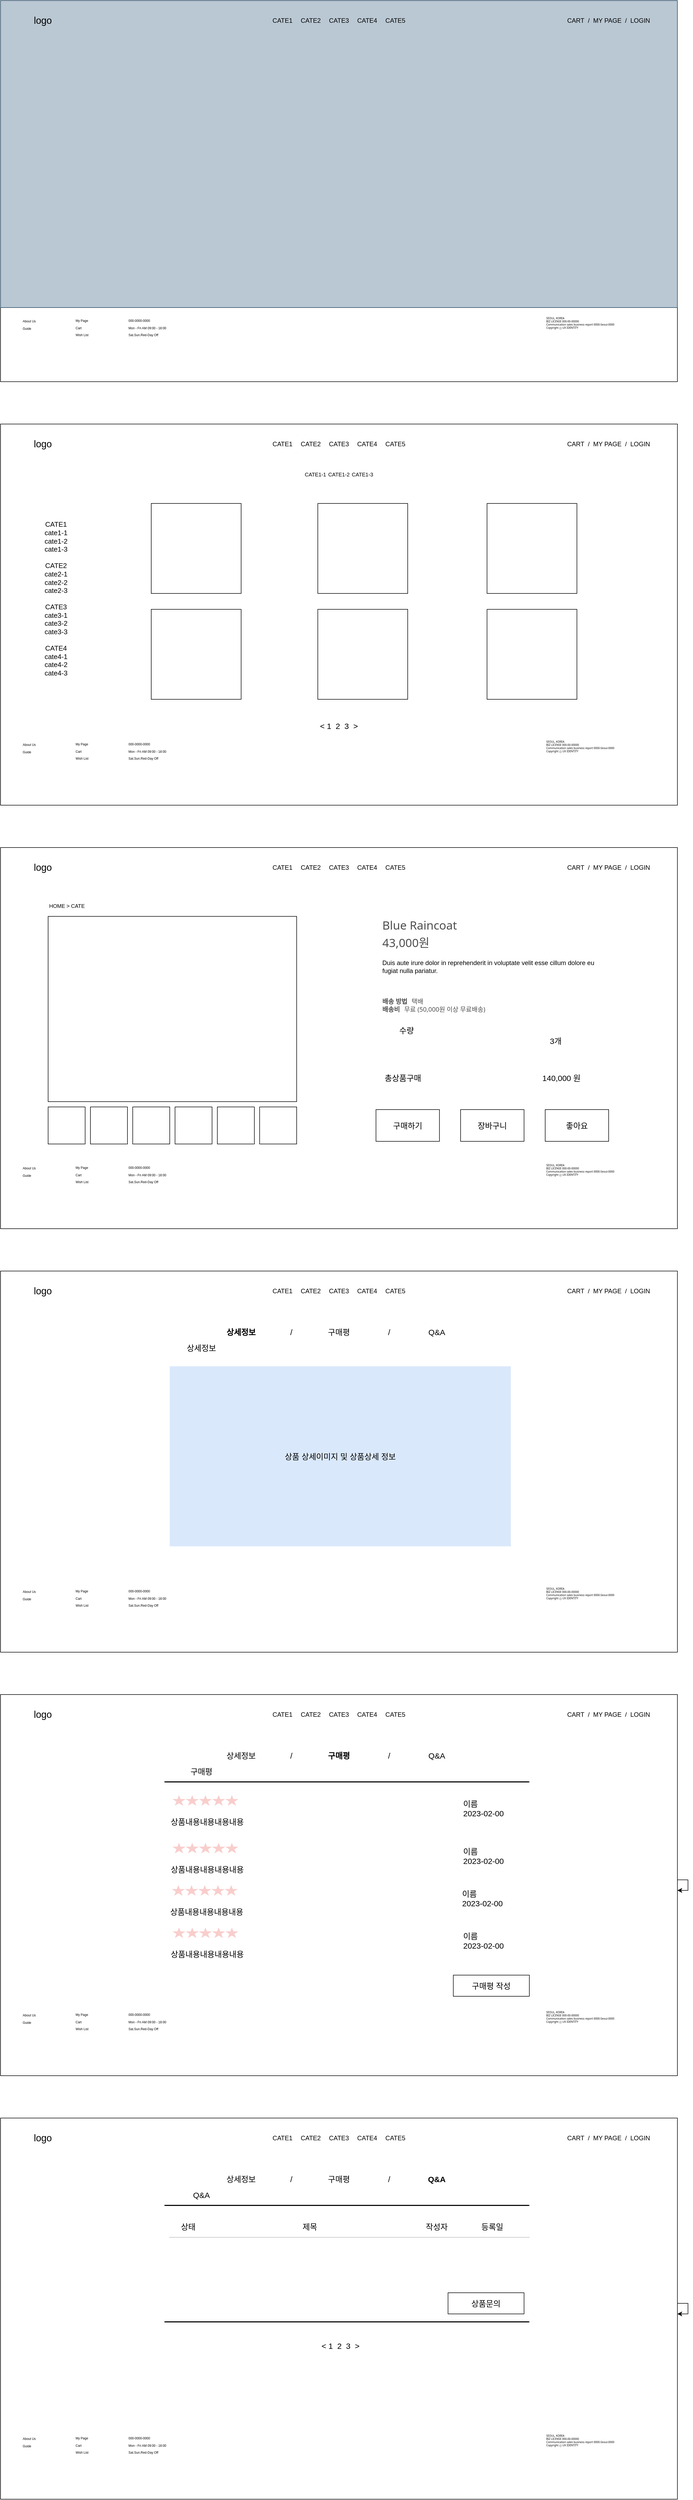 <mxfile version="20.8.23" type="device"><diagram name="페이지-1" id="Fs-DJU_LA01x5wMUSc46"><mxGraphModel dx="2607" dy="1389" grid="1" gridSize="10" guides="1" tooltips="1" connect="1" arrows="1" fold="1" page="1" pageScale="1" pageWidth="900" pageHeight="1600" math="0" shadow="0"><root><mxCell id="0"/><mxCell id="1" parent="0"/><mxCell id="hRPhQkcOaLVKP9MNIXFa-34" value="" style="rounded=0;whiteSpace=wrap;html=1;" vertex="1" parent="1"><mxGeometry x="80" y="880" width="1280" height="720" as="geometry"/></mxCell><mxCell id="hRPhQkcOaLVKP9MNIXFa-36" value="logo" style="rounded=0;whiteSpace=wrap;html=1;strokeColor=none;fontStyle=0;fontSize=18;fillColor=none;" vertex="1" parent="1"><mxGeometry x="120" y="903" width="80" height="30" as="geometry"/></mxCell><mxCell id="hRPhQkcOaLVKP9MNIXFa-37" value="CATE1&lt;span style=&quot;white-space: pre; font-size: 12px;&quot;&gt;&#9;&lt;/span&gt;CATE2&lt;span style=&quot;white-space: pre; font-size: 12px;&quot;&gt;&#9;&lt;/span&gt;CATE3&lt;span style=&quot;white-space: pre; font-size: 12px;&quot;&gt;&#9;&lt;/span&gt;CATE4&lt;span style=&quot;white-space: pre; font-size: 12px;&quot;&gt;&#9;&lt;/span&gt;CATE5" style="rounded=0;whiteSpace=wrap;html=1;strokeColor=none;fontSize=12;fillColor=none;" vertex="1" parent="1"><mxGeometry x="80" y="913" width="1280" height="10" as="geometry"/></mxCell><mxCell id="hRPhQkcOaLVKP9MNIXFa-38" value="CART&amp;nbsp; /&amp;nbsp; MY PAGE&amp;nbsp; /&amp;nbsp; LOGIN" style="rounded=0;whiteSpace=wrap;html=1;strokeColor=none;fontSize=12;fillColor=none;" vertex="1" parent="1"><mxGeometry x="1130" y="913" width="200" height="10" as="geometry"/></mxCell><mxCell id="hRPhQkcOaLVKP9MNIXFa-39" value="About Us" style="rounded=0;whiteSpace=wrap;html=1;strokeColor=none;fontSize=6;fillColor=none;align=left;" vertex="1" parent="1"><mxGeometry x="120" y="1480.5" width="50" height="10" as="geometry"/></mxCell><mxCell id="hRPhQkcOaLVKP9MNIXFa-40" value="Guide" style="rounded=0;whiteSpace=wrap;html=1;strokeColor=none;fontSize=6;fillColor=none;align=left;" vertex="1" parent="1"><mxGeometry x="120" y="1494.5" width="50" height="10" as="geometry"/></mxCell><mxCell id="hRPhQkcOaLVKP9MNIXFa-41" value="My Page" style="rounded=0;whiteSpace=wrap;html=1;strokeColor=none;fontSize=6;fillColor=none;align=left;" vertex="1" parent="1"><mxGeometry x="220" y="1480" width="50" height="10" as="geometry"/></mxCell><mxCell id="hRPhQkcOaLVKP9MNIXFa-42" value="Cart" style="rounded=0;whiteSpace=wrap;html=1;strokeColor=none;fontSize=6;fillColor=none;align=left;" vertex="1" parent="1"><mxGeometry x="220" y="1494" width="50" height="10" as="geometry"/></mxCell><mxCell id="hRPhQkcOaLVKP9MNIXFa-43" value="Wish List" style="rounded=0;whiteSpace=wrap;html=1;strokeColor=none;fontSize=6;fillColor=none;align=left;" vertex="1" parent="1"><mxGeometry x="220" y="1507" width="50" height="10" as="geometry"/></mxCell><mxCell id="hRPhQkcOaLVKP9MNIXFa-44" value="000-0000-0000" style="rounded=0;whiteSpace=wrap;html=1;strokeColor=none;fontSize=6;fillColor=none;align=left;" vertex="1" parent="1"><mxGeometry x="320" y="1480" width="80" height="10" as="geometry"/></mxCell><mxCell id="hRPhQkcOaLVKP9MNIXFa-45" value="Mon - Fri AM 09:00 - 18:00" style="rounded=0;whiteSpace=wrap;html=1;strokeColor=none;fontSize=6;fillColor=none;align=left;" vertex="1" parent="1"><mxGeometry x="320" y="1494" width="130" height="10" as="geometry"/></mxCell><mxCell id="hRPhQkcOaLVKP9MNIXFa-46" value="Sat.Sun.Red-Day Off" style="rounded=0;whiteSpace=wrap;html=1;strokeColor=none;fontSize=6;fillColor=none;align=left;" vertex="1" parent="1"><mxGeometry x="320" y="1506.5" width="130" height="10" as="geometry"/></mxCell><mxCell id="hRPhQkcOaLVKP9MNIXFa-47" value="&lt;span style=&quot;font-size: 5px; background-color: rgb(255, 255, 255); font-family: Quicksand, NanumBarunGothic, &amp;quot;Apple SD Gothic Neo&amp;quot;, &amp;quot;Malgun Gothic&amp;quot;, &amp;quot;Nanum Gothic&amp;quot;, &amp;quot;Noto Sans&amp;quot;, &amp;quot;sans-serif&amp;quot;;&quot;&gt;SEOUL, KOREA&lt;/span&gt;&lt;br style=&quot;font-size: 5px;&quot;&gt;&lt;p style=&quot;box-sizing: border-box; --tw-border-spacing-x: 0; --tw-border-spacing-y: 0; --tw-translate-x: 0; --tw-translate-y: 0; --tw-rotate: 0; --tw-skew-x: 0; --tw-skew-y: 0; --tw-scale-x: 1; --tw-scale-y: 1; --tw-pan-x: ; --tw-pan-y: ; --tw-pinch-zoom: ; --tw-scroll-snap-strictness: proximity; --tw-ordinal: ; --tw-slashed-zero: ; --tw-numeric-figure: ; --tw-numeric-spacing: ; --tw-numeric-fraction: ; --tw-ring-inset: ; --tw-ring-offset-width: 0px; --tw-ring-offset-color: #fff; --tw-ring-color: rgb(59 130 246 / 0.5); --tw-ring-offset-shadow: 0 0 #0000; --tw-ring-shadow: 0 0 #0000; --tw-shadow: 0 0 #0000; --tw-shadow-colored: 0 0 #0000; --tw-blur: ; --tw-brightness: ; --tw-contrast: ; --tw-grayscale: ; --tw-hue-rotate: ; --tw-invert: ; --tw-saturate: ; --tw-sepia: ; --tw-drop-shadow: ; --tw-backdrop-blur: ; --tw-backdrop-brightness: ; --tw-backdrop-contrast: ; --tw-backdrop-grayscale: ; --tw-backdrop-hue-rotate: ; --tw-backdrop-invert: ; --tw-backdrop-opacity: ; --tw-backdrop-saturate: ; --tw-backdrop-sepia: ; margin: 0px; border-width: 0px; border-style: solid; border-color: rgb(229, 231, 235); font-family: Quicksand, NanumBarunGothic, &amp;quot;Apple SD Gothic Neo&amp;quot;, &amp;quot;Malgun Gothic&amp;quot;, &amp;quot;Nanum Gothic&amp;quot;, &amp;quot;Noto Sans&amp;quot;, &amp;quot;sans-serif&amp;quot;; background-color: rgb(255, 255, 255); font-size: 5px;&quot;&gt;&lt;span style=&quot;box-sizing: border-box; --tw-border-spacing-x: 0; --tw-border-spacing-y: 0; --tw-translate-x: 0; --tw-translate-y: 0; --tw-rotate: 0; --tw-skew-x: 0; --tw-skew-y: 0; --tw-scale-x: 1; --tw-scale-y: 1; --tw-pan-x: ; --tw-pan-y: ; --tw-pinch-zoom: ; --tw-scroll-snap-strictness: proximity; --tw-ordinal: ; --tw-slashed-zero: ; --tw-numeric-figure: ; --tw-numeric-spacing: ; --tw-numeric-fraction: ; --tw-ring-inset: ; --tw-ring-offset-width: 0px; --tw-ring-offset-color: #fff; --tw-ring-color: rgb(59 130 246 / 0.5); --tw-ring-offset-shadow: 0 0 #0000; --tw-ring-shadow: 0 0 #0000; --tw-shadow: 0 0 #0000; --tw-shadow-colored: 0 0 #0000; --tw-blur: ; --tw-brightness: ; --tw-contrast: ; --tw-grayscale: ; --tw-hue-rotate: ; --tw-invert: ; --tw-saturate: ; --tw-sepia: ; --tw-drop-shadow: ; --tw-backdrop-blur: ; --tw-backdrop-brightness: ; --tw-backdrop-contrast: ; --tw-backdrop-grayscale: ; --tw-backdrop-hue-rotate: ; --tw-backdrop-invert: ; --tw-backdrop-opacity: ; --tw-backdrop-saturate: ; --tw-backdrop-sepia: ; border-width: 0px; border-style: solid; border-color: rgb(229, 231, 235); font-size: 5px;&quot;&gt;&lt;font style=&quot;font-size: 5px;&quot;&gt;BIZ LICENSE 000-00-00000&lt;br style=&quot;box-sizing: border-box; --tw-border-spacing-x: 0; --tw-border-spacing-y: 0; --tw-translate-x: 0; --tw-translate-y: 0; --tw-rotate: 0; --tw-skew-x: 0; --tw-skew-y: 0; --tw-scale-x: 1; --tw-scale-y: 1; --tw-pan-x: ; --tw-pan-y: ; --tw-pinch-zoom: ; --tw-scroll-snap-strictness: proximity; --tw-ordinal: ; --tw-slashed-zero: ; --tw-numeric-figure: ; --tw-numeric-spacing: ; --tw-numeric-fraction: ; --tw-ring-inset: ; --tw-ring-offset-width: 0px; --tw-ring-offset-color: #fff; --tw-ring-color: rgb(59 130 246 / 0.5); --tw-ring-offset-shadow: 0 0 #0000; --tw-ring-shadow: 0 0 #0000; --tw-shadow: 0 0 #0000; --tw-shadow-colored: 0 0 #0000; --tw-blur: ; --tw-brightness: ; --tw-contrast: ; --tw-grayscale: ; --tw-hue-rotate: ; --tw-invert: ; --tw-saturate: ; --tw-sepia: ; --tw-drop-shadow: ; --tw-backdrop-blur: ; --tw-backdrop-brightness: ; --tw-backdrop-contrast: ; --tw-backdrop-grayscale: ; --tw-backdrop-hue-rotate: ; --tw-backdrop-invert: ; --tw-backdrop-opacity: ; --tw-backdrop-saturate: ; --tw-backdrop-sepia: ; border-width: 0px; border-style: solid; border-color: rgb(229, 231, 235); font-size: 5px;&quot;&gt;Communication sales business report 0000-Seoul-0000&lt;br style=&quot;box-sizing: border-box; --tw-border-spacing-x: 0; --tw-border-spacing-y: 0; --tw-translate-x: 0; --tw-translate-y: 0; --tw-rotate: 0; --tw-skew-x: 0; --tw-skew-y: 0; --tw-scale-x: 1; --tw-scale-y: 1; --tw-pan-x: ; --tw-pan-y: ; --tw-pinch-zoom: ; --tw-scroll-snap-strictness: proximity; --tw-ordinal: ; --tw-slashed-zero: ; --tw-numeric-figure: ; --tw-numeric-spacing: ; --tw-numeric-fraction: ; --tw-ring-inset: ; --tw-ring-offset-width: 0px; --tw-ring-offset-color: #fff; --tw-ring-color: rgb(59 130 246 / 0.5); --tw-ring-offset-shadow: 0 0 #0000; --tw-ring-shadow: 0 0 #0000; --tw-shadow: 0 0 #0000; --tw-shadow-colored: 0 0 #0000; --tw-blur: ; --tw-brightness: ; --tw-contrast: ; --tw-grayscale: ; --tw-hue-rotate: ; --tw-invert: ; --tw-saturate: ; --tw-sepia: ; --tw-drop-shadow: ; --tw-backdrop-blur: ; --tw-backdrop-brightness: ; --tw-backdrop-contrast: ; --tw-backdrop-grayscale: ; --tw-backdrop-hue-rotate: ; --tw-backdrop-invert: ; --tw-backdrop-opacity: ; --tw-backdrop-saturate: ; --tw-backdrop-sepia: ; border-width: 0px; border-style: solid; border-color: rgb(229, 231, 235); font-size: 5px;&quot;&gt;Copyright ⓒ UX IDENTITY&lt;/font&gt;&lt;/span&gt;&lt;/p&gt;" style="rounded=0;whiteSpace=wrap;html=1;strokeColor=none;fontSize=5;fillColor=none;align=left;verticalAlign=top;fontColor=#000000;" vertex="1" parent="1"><mxGeometry x="1110" y="1470" width="220" height="110" as="geometry"/></mxCell><mxCell id="hRPhQkcOaLVKP9MNIXFa-49" value="&lt;font style=&quot;font-size: 10px;&quot;&gt;CATE1-1&lt;span style=&quot;white-space: pre;&quot;&gt;&#9;&lt;/span&gt;CATE1-2&lt;span style=&quot;white-space: pre;&quot;&gt;&#9;&lt;/span&gt;CATE1-3&lt;/font&gt;" style="rounded=0;whiteSpace=wrap;html=1;strokeColor=none;fontSize=12;fillColor=none;" vertex="1" parent="1"><mxGeometry x="80" y="970" width="1280" height="10" as="geometry"/></mxCell><mxCell id="hRPhQkcOaLVKP9MNIXFa-50" value="&lt;font style=&quot;font-size: 13px;&quot;&gt;CATE1&lt;br&gt;cate1-1&lt;br&gt;cate1-2&lt;br&gt;cate1-3&lt;br&gt;&lt;br&gt;CATE2&lt;br&gt;cate2-1&lt;br&gt;cate2-2&lt;br&gt;cate2-3&lt;br&gt;&lt;br&gt;CATE3&lt;br&gt;cate3-1&lt;br&gt;cate3-2&lt;br&gt;cate3-3&lt;br&gt;&lt;br&gt;CATE4&lt;br&gt;cate4-1&lt;br&gt;cate4-2&lt;br&gt;cate4-3&lt;/font&gt;" style="text;html=1;strokeColor=none;fillColor=none;align=center;verticalAlign=middle;whiteSpace=wrap;rounded=0;" vertex="1" parent="1"><mxGeometry x="120" y="1010" width="130" height="400" as="geometry"/></mxCell><mxCell id="hRPhQkcOaLVKP9MNIXFa-55" value="" style="whiteSpace=wrap;html=1;aspect=fixed;fontSize=10;" vertex="1" parent="1"><mxGeometry x="365" y="1030" width="170" height="170" as="geometry"/></mxCell><mxCell id="hRPhQkcOaLVKP9MNIXFa-56" value="" style="whiteSpace=wrap;html=1;aspect=fixed;fontSize=10;gradientColor=none;" vertex="1" parent="1"><mxGeometry x="1000" y="1030" width="170" height="170" as="geometry"/></mxCell><mxCell id="hRPhQkcOaLVKP9MNIXFa-57" value="" style="whiteSpace=wrap;html=1;aspect=fixed;fontSize=10;" vertex="1" parent="1"><mxGeometry x="680" y="1030" width="170" height="170" as="geometry"/></mxCell><mxCell id="hRPhQkcOaLVKP9MNIXFa-66" value="" style="group" vertex="1" connectable="0" parent="1"><mxGeometry x="80" y="80" width="1280" height="720" as="geometry"/></mxCell><mxCell id="zeuohfzEgvl5raNn-svP-1" value="" style="rounded=0;whiteSpace=wrap;html=1;" parent="hRPhQkcOaLVKP9MNIXFa-66" vertex="1"><mxGeometry width="1280" height="720" as="geometry"/></mxCell><mxCell id="zeuohfzEgvl5raNn-svP-13" value="" style="rounded=0;whiteSpace=wrap;html=1;fillColor=#bac8d3;strokeColor=#23445d;" parent="hRPhQkcOaLVKP9MNIXFa-66" vertex="1"><mxGeometry width="1280" height="580" as="geometry"/></mxCell><mxCell id="zeuohfzEgvl5raNn-svP-2" value="logo" style="rounded=0;whiteSpace=wrap;html=1;strokeColor=none;fontStyle=0;fontSize=18;fillColor=none;" parent="hRPhQkcOaLVKP9MNIXFa-66" vertex="1"><mxGeometry x="40" y="23" width="80" height="30" as="geometry"/></mxCell><mxCell id="zeuohfzEgvl5raNn-svP-7" value="CATE1&lt;span style=&quot;white-space: pre; font-size: 12px;&quot;&gt;&#9;&lt;/span&gt;CATE2&lt;span style=&quot;white-space: pre; font-size: 12px;&quot;&gt;&#9;&lt;/span&gt;CATE3&lt;span style=&quot;white-space: pre; font-size: 12px;&quot;&gt;&#9;&lt;/span&gt;CATE4&lt;span style=&quot;white-space: pre; font-size: 12px;&quot;&gt;&#9;&lt;/span&gt;CATE5" style="rounded=0;whiteSpace=wrap;html=1;strokeColor=none;fontSize=12;fillColor=none;" parent="hRPhQkcOaLVKP9MNIXFa-66" vertex="1"><mxGeometry y="33" width="1280" height="10" as="geometry"/></mxCell><mxCell id="zeuohfzEgvl5raNn-svP-10" value="CART&amp;nbsp; /&amp;nbsp; MY PAGE&amp;nbsp; /&amp;nbsp; LOGIN" style="rounded=0;whiteSpace=wrap;html=1;strokeColor=none;fontSize=12;fillColor=none;" parent="hRPhQkcOaLVKP9MNIXFa-66" vertex="1"><mxGeometry x="1050" y="33" width="200" height="10" as="geometry"/></mxCell><mxCell id="zeuohfzEgvl5raNn-svP-14" value="About Us" style="rounded=0;whiteSpace=wrap;html=1;strokeColor=none;fontSize=6;fillColor=none;align=left;" parent="hRPhQkcOaLVKP9MNIXFa-66" vertex="1"><mxGeometry x="40" y="600.5" width="50" height="10" as="geometry"/></mxCell><mxCell id="zeuohfzEgvl5raNn-svP-15" value="Guide" style="rounded=0;whiteSpace=wrap;html=1;strokeColor=none;fontSize=6;fillColor=none;align=left;" parent="hRPhQkcOaLVKP9MNIXFa-66" vertex="1"><mxGeometry x="40" y="614.5" width="50" height="10" as="geometry"/></mxCell><mxCell id="zeuohfzEgvl5raNn-svP-16" value="My Page" style="rounded=0;whiteSpace=wrap;html=1;strokeColor=none;fontSize=6;fillColor=none;align=left;" parent="hRPhQkcOaLVKP9MNIXFa-66" vertex="1"><mxGeometry x="140" y="600" width="50" height="10" as="geometry"/></mxCell><mxCell id="zeuohfzEgvl5raNn-svP-17" value="Cart" style="rounded=0;whiteSpace=wrap;html=1;strokeColor=none;fontSize=6;fillColor=none;align=left;" parent="hRPhQkcOaLVKP9MNIXFa-66" vertex="1"><mxGeometry x="140" y="614" width="50" height="10" as="geometry"/></mxCell><mxCell id="zeuohfzEgvl5raNn-svP-18" value="Wish List" style="rounded=0;whiteSpace=wrap;html=1;strokeColor=none;fontSize=6;fillColor=none;align=left;" parent="hRPhQkcOaLVKP9MNIXFa-66" vertex="1"><mxGeometry x="140" y="627" width="50" height="10" as="geometry"/></mxCell><mxCell id="zeuohfzEgvl5raNn-svP-19" value="000-0000-0000" style="rounded=0;whiteSpace=wrap;html=1;strokeColor=none;fontSize=6;fillColor=none;align=left;" parent="hRPhQkcOaLVKP9MNIXFa-66" vertex="1"><mxGeometry x="240" y="600" width="80" height="10" as="geometry"/></mxCell><mxCell id="zeuohfzEgvl5raNn-svP-20" value="Mon - Fri AM 09:00 - 18:00" style="rounded=0;whiteSpace=wrap;html=1;strokeColor=none;fontSize=6;fillColor=none;align=left;" parent="hRPhQkcOaLVKP9MNIXFa-66" vertex="1"><mxGeometry x="240" y="614" width="130" height="10" as="geometry"/></mxCell><mxCell id="zeuohfzEgvl5raNn-svP-21" value="Sat.Sun.Red-Day Off" style="rounded=0;whiteSpace=wrap;html=1;strokeColor=none;fontSize=6;fillColor=none;align=left;" parent="hRPhQkcOaLVKP9MNIXFa-66" vertex="1"><mxGeometry x="240" y="626.5" width="130" height="10" as="geometry"/></mxCell><mxCell id="zeuohfzEgvl5raNn-svP-22" value="&lt;span style=&quot;font-size: 5px; background-color: rgb(255, 255, 255); font-family: Quicksand, NanumBarunGothic, &amp;quot;Apple SD Gothic Neo&amp;quot;, &amp;quot;Malgun Gothic&amp;quot;, &amp;quot;Nanum Gothic&amp;quot;, &amp;quot;Noto Sans&amp;quot;, &amp;quot;sans-serif&amp;quot;;&quot;&gt;SEOUL, KOREA&lt;/span&gt;&lt;br style=&quot;font-size: 5px;&quot;&gt;&lt;p style=&quot;box-sizing: border-box; --tw-border-spacing-x: 0; --tw-border-spacing-y: 0; --tw-translate-x: 0; --tw-translate-y: 0; --tw-rotate: 0; --tw-skew-x: 0; --tw-skew-y: 0; --tw-scale-x: 1; --tw-scale-y: 1; --tw-pan-x: ; --tw-pan-y: ; --tw-pinch-zoom: ; --tw-scroll-snap-strictness: proximity; --tw-ordinal: ; --tw-slashed-zero: ; --tw-numeric-figure: ; --tw-numeric-spacing: ; --tw-numeric-fraction: ; --tw-ring-inset: ; --tw-ring-offset-width: 0px; --tw-ring-offset-color: #fff; --tw-ring-color: rgb(59 130 246 / 0.5); --tw-ring-offset-shadow: 0 0 #0000; --tw-ring-shadow: 0 0 #0000; --tw-shadow: 0 0 #0000; --tw-shadow-colored: 0 0 #0000; --tw-blur: ; --tw-brightness: ; --tw-contrast: ; --tw-grayscale: ; --tw-hue-rotate: ; --tw-invert: ; --tw-saturate: ; --tw-sepia: ; --tw-drop-shadow: ; --tw-backdrop-blur: ; --tw-backdrop-brightness: ; --tw-backdrop-contrast: ; --tw-backdrop-grayscale: ; --tw-backdrop-hue-rotate: ; --tw-backdrop-invert: ; --tw-backdrop-opacity: ; --tw-backdrop-saturate: ; --tw-backdrop-sepia: ; margin: 0px; border-width: 0px; border-style: solid; border-color: rgb(229, 231, 235); font-family: Quicksand, NanumBarunGothic, &amp;quot;Apple SD Gothic Neo&amp;quot;, &amp;quot;Malgun Gothic&amp;quot;, &amp;quot;Nanum Gothic&amp;quot;, &amp;quot;Noto Sans&amp;quot;, &amp;quot;sans-serif&amp;quot;; background-color: rgb(255, 255, 255); font-size: 5px;&quot;&gt;&lt;span style=&quot;box-sizing: border-box; --tw-border-spacing-x: 0; --tw-border-spacing-y: 0; --tw-translate-x: 0; --tw-translate-y: 0; --tw-rotate: 0; --tw-skew-x: 0; --tw-skew-y: 0; --tw-scale-x: 1; --tw-scale-y: 1; --tw-pan-x: ; --tw-pan-y: ; --tw-pinch-zoom: ; --tw-scroll-snap-strictness: proximity; --tw-ordinal: ; --tw-slashed-zero: ; --tw-numeric-figure: ; --tw-numeric-spacing: ; --tw-numeric-fraction: ; --tw-ring-inset: ; --tw-ring-offset-width: 0px; --tw-ring-offset-color: #fff; --tw-ring-color: rgb(59 130 246 / 0.5); --tw-ring-offset-shadow: 0 0 #0000; --tw-ring-shadow: 0 0 #0000; --tw-shadow: 0 0 #0000; --tw-shadow-colored: 0 0 #0000; --tw-blur: ; --tw-brightness: ; --tw-contrast: ; --tw-grayscale: ; --tw-hue-rotate: ; --tw-invert: ; --tw-saturate: ; --tw-sepia: ; --tw-drop-shadow: ; --tw-backdrop-blur: ; --tw-backdrop-brightness: ; --tw-backdrop-contrast: ; --tw-backdrop-grayscale: ; --tw-backdrop-hue-rotate: ; --tw-backdrop-invert: ; --tw-backdrop-opacity: ; --tw-backdrop-saturate: ; --tw-backdrop-sepia: ; border-width: 0px; border-style: solid; border-color: rgb(229, 231, 235); font-size: 5px;&quot;&gt;&lt;font style=&quot;font-size: 5px;&quot;&gt;BIZ LICENSE 000-00-00000&lt;br style=&quot;box-sizing: border-box; --tw-border-spacing-x: 0; --tw-border-spacing-y: 0; --tw-translate-x: 0; --tw-translate-y: 0; --tw-rotate: 0; --tw-skew-x: 0; --tw-skew-y: 0; --tw-scale-x: 1; --tw-scale-y: 1; --tw-pan-x: ; --tw-pan-y: ; --tw-pinch-zoom: ; --tw-scroll-snap-strictness: proximity; --tw-ordinal: ; --tw-slashed-zero: ; --tw-numeric-figure: ; --tw-numeric-spacing: ; --tw-numeric-fraction: ; --tw-ring-inset: ; --tw-ring-offset-width: 0px; --tw-ring-offset-color: #fff; --tw-ring-color: rgb(59 130 246 / 0.5); --tw-ring-offset-shadow: 0 0 #0000; --tw-ring-shadow: 0 0 #0000; --tw-shadow: 0 0 #0000; --tw-shadow-colored: 0 0 #0000; --tw-blur: ; --tw-brightness: ; --tw-contrast: ; --tw-grayscale: ; --tw-hue-rotate: ; --tw-invert: ; --tw-saturate: ; --tw-sepia: ; --tw-drop-shadow: ; --tw-backdrop-blur: ; --tw-backdrop-brightness: ; --tw-backdrop-contrast: ; --tw-backdrop-grayscale: ; --tw-backdrop-hue-rotate: ; --tw-backdrop-invert: ; --tw-backdrop-opacity: ; --tw-backdrop-saturate: ; --tw-backdrop-sepia: ; border-width: 0px; border-style: solid; border-color: rgb(229, 231, 235); font-size: 5px;&quot;&gt;Communication sales business report 0000-Seoul-0000&lt;br style=&quot;box-sizing: border-box; --tw-border-spacing-x: 0; --tw-border-spacing-y: 0; --tw-translate-x: 0; --tw-translate-y: 0; --tw-rotate: 0; --tw-skew-x: 0; --tw-skew-y: 0; --tw-scale-x: 1; --tw-scale-y: 1; --tw-pan-x: ; --tw-pan-y: ; --tw-pinch-zoom: ; --tw-scroll-snap-strictness: proximity; --tw-ordinal: ; --tw-slashed-zero: ; --tw-numeric-figure: ; --tw-numeric-spacing: ; --tw-numeric-fraction: ; --tw-ring-inset: ; --tw-ring-offset-width: 0px; --tw-ring-offset-color: #fff; --tw-ring-color: rgb(59 130 246 / 0.5); --tw-ring-offset-shadow: 0 0 #0000; --tw-ring-shadow: 0 0 #0000; --tw-shadow: 0 0 #0000; --tw-shadow-colored: 0 0 #0000; --tw-blur: ; --tw-brightness: ; --tw-contrast: ; --tw-grayscale: ; --tw-hue-rotate: ; --tw-invert: ; --tw-saturate: ; --tw-sepia: ; --tw-drop-shadow: ; --tw-backdrop-blur: ; --tw-backdrop-brightness: ; --tw-backdrop-contrast: ; --tw-backdrop-grayscale: ; --tw-backdrop-hue-rotate: ; --tw-backdrop-invert: ; --tw-backdrop-opacity: ; --tw-backdrop-saturate: ; --tw-backdrop-sepia: ; border-width: 0px; border-style: solid; border-color: rgb(229, 231, 235); font-size: 5px;&quot;&gt;Copyright ⓒ UX IDENTITY&lt;/font&gt;&lt;/span&gt;&lt;/p&gt;" style="rounded=0;whiteSpace=wrap;html=1;strokeColor=none;fontSize=5;fillColor=none;align=left;verticalAlign=top;fontColor=#000000;" parent="hRPhQkcOaLVKP9MNIXFa-66" vertex="1"><mxGeometry x="1030" y="590" width="220" height="110" as="geometry"/></mxCell><mxCell id="hRPhQkcOaLVKP9MNIXFa-83" value="" style="rounded=0;whiteSpace=wrap;html=1;" vertex="1" parent="1"><mxGeometry x="80" y="1680" width="1280" height="720" as="geometry"/></mxCell><mxCell id="hRPhQkcOaLVKP9MNIXFa-84" value="logo" style="rounded=0;whiteSpace=wrap;html=1;strokeColor=none;fontStyle=0;fontSize=18;fillColor=none;" vertex="1" parent="1"><mxGeometry x="120" y="1703" width="80" height="30" as="geometry"/></mxCell><mxCell id="hRPhQkcOaLVKP9MNIXFa-85" value="CATE1&lt;span style=&quot;white-space: pre; font-size: 12px;&quot;&gt;&#9;&lt;/span&gt;CATE2&lt;span style=&quot;white-space: pre; font-size: 12px;&quot;&gt;&#9;&lt;/span&gt;CATE3&lt;span style=&quot;white-space: pre; font-size: 12px;&quot;&gt;&#9;&lt;/span&gt;CATE4&lt;span style=&quot;white-space: pre; font-size: 12px;&quot;&gt;&#9;&lt;/span&gt;CATE5" style="rounded=0;whiteSpace=wrap;html=1;strokeColor=none;fontSize=12;fillColor=none;" vertex="1" parent="1"><mxGeometry x="80" y="1713" width="1280" height="10" as="geometry"/></mxCell><mxCell id="hRPhQkcOaLVKP9MNIXFa-86" value="CART&amp;nbsp; /&amp;nbsp; MY PAGE&amp;nbsp; /&amp;nbsp; LOGIN" style="rounded=0;whiteSpace=wrap;html=1;strokeColor=none;fontSize=12;fillColor=none;" vertex="1" parent="1"><mxGeometry x="1130" y="1713" width="200" height="10" as="geometry"/></mxCell><mxCell id="hRPhQkcOaLVKP9MNIXFa-87" value="About Us" style="rounded=0;whiteSpace=wrap;html=1;strokeColor=none;fontSize=6;fillColor=none;align=left;" vertex="1" parent="1"><mxGeometry x="120" y="2280.5" width="50" height="10" as="geometry"/></mxCell><mxCell id="hRPhQkcOaLVKP9MNIXFa-88" value="Guide" style="rounded=0;whiteSpace=wrap;html=1;strokeColor=none;fontSize=6;fillColor=none;align=left;" vertex="1" parent="1"><mxGeometry x="120" y="2294.5" width="50" height="10" as="geometry"/></mxCell><mxCell id="hRPhQkcOaLVKP9MNIXFa-89" value="My Page" style="rounded=0;whiteSpace=wrap;html=1;strokeColor=none;fontSize=6;fillColor=none;align=left;" vertex="1" parent="1"><mxGeometry x="220" y="2280" width="50" height="10" as="geometry"/></mxCell><mxCell id="hRPhQkcOaLVKP9MNIXFa-90" value="Cart" style="rounded=0;whiteSpace=wrap;html=1;strokeColor=none;fontSize=6;fillColor=none;align=left;" vertex="1" parent="1"><mxGeometry x="220" y="2294" width="50" height="10" as="geometry"/></mxCell><mxCell id="hRPhQkcOaLVKP9MNIXFa-91" value="Wish List" style="rounded=0;whiteSpace=wrap;html=1;strokeColor=none;fontSize=6;fillColor=none;align=left;" vertex="1" parent="1"><mxGeometry x="220" y="2307" width="50" height="10" as="geometry"/></mxCell><mxCell id="hRPhQkcOaLVKP9MNIXFa-92" value="000-0000-0000" style="rounded=0;whiteSpace=wrap;html=1;strokeColor=none;fontSize=6;fillColor=none;align=left;" vertex="1" parent="1"><mxGeometry x="320" y="2280" width="80" height="10" as="geometry"/></mxCell><mxCell id="hRPhQkcOaLVKP9MNIXFa-93" value="Mon - Fri AM 09:00 - 18:00" style="rounded=0;whiteSpace=wrap;html=1;strokeColor=none;fontSize=6;fillColor=none;align=left;" vertex="1" parent="1"><mxGeometry x="320" y="2294" width="130" height="10" as="geometry"/></mxCell><mxCell id="hRPhQkcOaLVKP9MNIXFa-94" value="Sat.Sun.Red-Day Off" style="rounded=0;whiteSpace=wrap;html=1;strokeColor=none;fontSize=6;fillColor=none;align=left;" vertex="1" parent="1"><mxGeometry x="320" y="2306.5" width="130" height="10" as="geometry"/></mxCell><mxCell id="hRPhQkcOaLVKP9MNIXFa-95" value="&lt;span style=&quot;font-size: 5px; background-color: rgb(255, 255, 255); font-family: Quicksand, NanumBarunGothic, &amp;quot;Apple SD Gothic Neo&amp;quot;, &amp;quot;Malgun Gothic&amp;quot;, &amp;quot;Nanum Gothic&amp;quot;, &amp;quot;Noto Sans&amp;quot;, &amp;quot;sans-serif&amp;quot;;&quot;&gt;SEOUL, KOREA&lt;/span&gt;&lt;br style=&quot;font-size: 5px;&quot;&gt;&lt;p style=&quot;box-sizing: border-box; --tw-border-spacing-x: 0; --tw-border-spacing-y: 0; --tw-translate-x: 0; --tw-translate-y: 0; --tw-rotate: 0; --tw-skew-x: 0; --tw-skew-y: 0; --tw-scale-x: 1; --tw-scale-y: 1; --tw-pan-x: ; --tw-pan-y: ; --tw-pinch-zoom: ; --tw-scroll-snap-strictness: proximity; --tw-ordinal: ; --tw-slashed-zero: ; --tw-numeric-figure: ; --tw-numeric-spacing: ; --tw-numeric-fraction: ; --tw-ring-inset: ; --tw-ring-offset-width: 0px; --tw-ring-offset-color: #fff; --tw-ring-color: rgb(59 130 246 / 0.5); --tw-ring-offset-shadow: 0 0 #0000; --tw-ring-shadow: 0 0 #0000; --tw-shadow: 0 0 #0000; --tw-shadow-colored: 0 0 #0000; --tw-blur: ; --tw-brightness: ; --tw-contrast: ; --tw-grayscale: ; --tw-hue-rotate: ; --tw-invert: ; --tw-saturate: ; --tw-sepia: ; --tw-drop-shadow: ; --tw-backdrop-blur: ; --tw-backdrop-brightness: ; --tw-backdrop-contrast: ; --tw-backdrop-grayscale: ; --tw-backdrop-hue-rotate: ; --tw-backdrop-invert: ; --tw-backdrop-opacity: ; --tw-backdrop-saturate: ; --tw-backdrop-sepia: ; margin: 0px; border-width: 0px; border-style: solid; border-color: rgb(229, 231, 235); font-family: Quicksand, NanumBarunGothic, &amp;quot;Apple SD Gothic Neo&amp;quot;, &amp;quot;Malgun Gothic&amp;quot;, &amp;quot;Nanum Gothic&amp;quot;, &amp;quot;Noto Sans&amp;quot;, &amp;quot;sans-serif&amp;quot;; background-color: rgb(255, 255, 255); font-size: 5px;&quot;&gt;&lt;span style=&quot;box-sizing: border-box; --tw-border-spacing-x: 0; --tw-border-spacing-y: 0; --tw-translate-x: 0; --tw-translate-y: 0; --tw-rotate: 0; --tw-skew-x: 0; --tw-skew-y: 0; --tw-scale-x: 1; --tw-scale-y: 1; --tw-pan-x: ; --tw-pan-y: ; --tw-pinch-zoom: ; --tw-scroll-snap-strictness: proximity; --tw-ordinal: ; --tw-slashed-zero: ; --tw-numeric-figure: ; --tw-numeric-spacing: ; --tw-numeric-fraction: ; --tw-ring-inset: ; --tw-ring-offset-width: 0px; --tw-ring-offset-color: #fff; --tw-ring-color: rgb(59 130 246 / 0.5); --tw-ring-offset-shadow: 0 0 #0000; --tw-ring-shadow: 0 0 #0000; --tw-shadow: 0 0 #0000; --tw-shadow-colored: 0 0 #0000; --tw-blur: ; --tw-brightness: ; --tw-contrast: ; --tw-grayscale: ; --tw-hue-rotate: ; --tw-invert: ; --tw-saturate: ; --tw-sepia: ; --tw-drop-shadow: ; --tw-backdrop-blur: ; --tw-backdrop-brightness: ; --tw-backdrop-contrast: ; --tw-backdrop-grayscale: ; --tw-backdrop-hue-rotate: ; --tw-backdrop-invert: ; --tw-backdrop-opacity: ; --tw-backdrop-saturate: ; --tw-backdrop-sepia: ; border-width: 0px; border-style: solid; border-color: rgb(229, 231, 235); font-size: 5px;&quot;&gt;&lt;font style=&quot;font-size: 5px;&quot;&gt;BIZ LICENSE 000-00-00000&lt;br style=&quot;box-sizing: border-box; --tw-border-spacing-x: 0; --tw-border-spacing-y: 0; --tw-translate-x: 0; --tw-translate-y: 0; --tw-rotate: 0; --tw-skew-x: 0; --tw-skew-y: 0; --tw-scale-x: 1; --tw-scale-y: 1; --tw-pan-x: ; --tw-pan-y: ; --tw-pinch-zoom: ; --tw-scroll-snap-strictness: proximity; --tw-ordinal: ; --tw-slashed-zero: ; --tw-numeric-figure: ; --tw-numeric-spacing: ; --tw-numeric-fraction: ; --tw-ring-inset: ; --tw-ring-offset-width: 0px; --tw-ring-offset-color: #fff; --tw-ring-color: rgb(59 130 246 / 0.5); --tw-ring-offset-shadow: 0 0 #0000; --tw-ring-shadow: 0 0 #0000; --tw-shadow: 0 0 #0000; --tw-shadow-colored: 0 0 #0000; --tw-blur: ; --tw-brightness: ; --tw-contrast: ; --tw-grayscale: ; --tw-hue-rotate: ; --tw-invert: ; --tw-saturate: ; --tw-sepia: ; --tw-drop-shadow: ; --tw-backdrop-blur: ; --tw-backdrop-brightness: ; --tw-backdrop-contrast: ; --tw-backdrop-grayscale: ; --tw-backdrop-hue-rotate: ; --tw-backdrop-invert: ; --tw-backdrop-opacity: ; --tw-backdrop-saturate: ; --tw-backdrop-sepia: ; border-width: 0px; border-style: solid; border-color: rgb(229, 231, 235); font-size: 5px;&quot;&gt;Communication sales business report 0000-Seoul-0000&lt;br style=&quot;box-sizing: border-box; --tw-border-spacing-x: 0; --tw-border-spacing-y: 0; --tw-translate-x: 0; --tw-translate-y: 0; --tw-rotate: 0; --tw-skew-x: 0; --tw-skew-y: 0; --tw-scale-x: 1; --tw-scale-y: 1; --tw-pan-x: ; --tw-pan-y: ; --tw-pinch-zoom: ; --tw-scroll-snap-strictness: proximity; --tw-ordinal: ; --tw-slashed-zero: ; --tw-numeric-figure: ; --tw-numeric-spacing: ; --tw-numeric-fraction: ; --tw-ring-inset: ; --tw-ring-offset-width: 0px; --tw-ring-offset-color: #fff; --tw-ring-color: rgb(59 130 246 / 0.5); --tw-ring-offset-shadow: 0 0 #0000; --tw-ring-shadow: 0 0 #0000; --tw-shadow: 0 0 #0000; --tw-shadow-colored: 0 0 #0000; --tw-blur: ; --tw-brightness: ; --tw-contrast: ; --tw-grayscale: ; --tw-hue-rotate: ; --tw-invert: ; --tw-saturate: ; --tw-sepia: ; --tw-drop-shadow: ; --tw-backdrop-blur: ; --tw-backdrop-brightness: ; --tw-backdrop-contrast: ; --tw-backdrop-grayscale: ; --tw-backdrop-hue-rotate: ; --tw-backdrop-invert: ; --tw-backdrop-opacity: ; --tw-backdrop-saturate: ; --tw-backdrop-sepia: ; border-width: 0px; border-style: solid; border-color: rgb(229, 231, 235); font-size: 5px;&quot;&gt;Copyright ⓒ UX IDENTITY&lt;/font&gt;&lt;/span&gt;&lt;/p&gt;" style="rounded=0;whiteSpace=wrap;html=1;strokeColor=none;fontSize=5;fillColor=none;align=left;verticalAlign=top;fontColor=#000000;" vertex="1" parent="1"><mxGeometry x="1110" y="2270" width="220" height="110" as="geometry"/></mxCell><mxCell id="hRPhQkcOaLVKP9MNIXFa-96" value="&lt;span style=&quot;font-size: 10px;&quot;&gt;HOME &amp;gt; CATE&lt;/span&gt;" style="rounded=0;whiteSpace=wrap;html=1;strokeColor=none;fontSize=12;fillColor=none;align=left;" vertex="1" parent="1"><mxGeometry x="170" y="1780" width="430" height="20" as="geometry"/></mxCell><mxCell id="hRPhQkcOaLVKP9MNIXFa-101" value="" style="rounded=0;whiteSpace=wrap;html=1;fontSize=10;gradientColor=none;" vertex="1" parent="1"><mxGeometry x="170" y="1810" width="470" height="350" as="geometry"/></mxCell><mxCell id="hRPhQkcOaLVKP9MNIXFa-102" value="" style="whiteSpace=wrap;html=1;aspect=fixed;fontSize=10;gradientColor=none;" vertex="1" parent="1"><mxGeometry x="170" y="2170" width="70" height="70" as="geometry"/></mxCell><mxCell id="hRPhQkcOaLVKP9MNIXFa-104" value="" style="whiteSpace=wrap;html=1;aspect=fixed;fontSize=10;gradientColor=none;" vertex="1" parent="1"><mxGeometry x="330" y="2170" width="70" height="70" as="geometry"/></mxCell><mxCell id="hRPhQkcOaLVKP9MNIXFa-105" value="" style="whiteSpace=wrap;html=1;aspect=fixed;fontSize=10;gradientColor=none;" vertex="1" parent="1"><mxGeometry x="250" y="2170" width="70" height="70" as="geometry"/></mxCell><mxCell id="hRPhQkcOaLVKP9MNIXFa-107" value="" style="whiteSpace=wrap;html=1;aspect=fixed;fontSize=10;gradientColor=none;" vertex="1" parent="1"><mxGeometry x="410" y="2170" width="70" height="70" as="geometry"/></mxCell><mxCell id="hRPhQkcOaLVKP9MNIXFa-109" value="" style="whiteSpace=wrap;html=1;aspect=fixed;fontSize=10;gradientColor=none;" vertex="1" parent="1"><mxGeometry x="490" y="2170" width="70" height="70" as="geometry"/></mxCell><mxCell id="hRPhQkcOaLVKP9MNIXFa-112" value="" style="whiteSpace=wrap;html=1;aspect=fixed;fontSize=10;gradientColor=none;" vertex="1" parent="1"><mxGeometry x="570" y="2170" width="70" height="70" as="geometry"/></mxCell><mxCell id="hRPhQkcOaLVKP9MNIXFa-114" value="&lt;div style=&quot;box-sizing: border-box; --tw-border-spacing-x: 0; --tw-border-spacing-y: 0; --tw-translate-x: 0; --tw-translate-y: 0; --tw-rotate: 0; --tw-skew-x: 0; --tw-skew-y: 0; --tw-scale-x: 1; --tw-scale-y: 1; --tw-pan-x: ; --tw-pan-y: ; --tw-pinch-zoom: ; --tw-scroll-snap-strictness: proximity; --tw-ordinal: ; --tw-slashed-zero: ; --tw-numeric-figure: ; --tw-numeric-spacing: ; --tw-numeric-fraction: ; --tw-ring-inset: ; --tw-ring-offset-width: 0px; --tw-ring-offset-color: #fff; --tw-ring-color: rgb(59 130 246 / 0.5); --tw-ring-offset-shadow: 0 0 #0000; --tw-ring-shadow: 0 0 #0000; --tw-shadow: 0 0 #0000; --tw-shadow-colored: 0 0 #0000; --tw-blur: ; --tw-brightness: ; --tw-contrast: ; --tw-grayscale: ; --tw-hue-rotate: ; --tw-invert: ; --tw-saturate: ; --tw-sepia: ; --tw-drop-shadow: ; --tw-backdrop-blur: ; --tw-backdrop-brightness: ; --tw-backdrop-contrast: ; --tw-backdrop-grayscale: ; --tw-backdrop-hue-rotate: ; --tw-backdrop-invert: ; --tw-backdrop-opacity: ; --tw-backdrop-saturate: ; --tw-backdrop-sepia: ; border-width: 0px; border-style: solid; border-color: rgb(229, 231, 235); font-family: Quicksand, NanumBarunGothic, &amp;quot;Apple SD Gothic Neo&amp;quot;, &amp;quot;Malgun Gothic&amp;quot;, &amp;quot;Nanum Gothic&amp;quot;, &amp;quot;Noto Sans&amp;quot;, &amp;quot;sans-serif&amp;quot;; word-break: normal; overflow-wrap: break-word; margin-bottom: 0.3em; color: rgb(79, 79, 79); background-color: rgb(255, 255, 255); margin-top: 0px !important; font-size: 22px !important;&quot; class=&quot;view_tit no-margin-top title_font_style&quot;&gt;Blue Raincoat&lt;/div&gt;&lt;div style=&quot;box-sizing: border-box; --tw-border-spacing-x: 0; --tw-border-spacing-y: 0; --tw-translate-x: 0; --tw-translate-y: 0; --tw-rotate: 0; --tw-skew-x: 0; --tw-skew-y: 0; --tw-scale-x: 1; --tw-scale-y: 1; --tw-pan-x: ; --tw-pan-y: ; --tw-pinch-zoom: ; --tw-scroll-snap-strictness: proximity; --tw-ordinal: ; --tw-slashed-zero: ; --tw-numeric-figure: ; --tw-numeric-spacing: ; --tw-numeric-fraction: ; --tw-ring-inset: ; --tw-ring-offset-width: 0px; --tw-ring-offset-color: #fff; --tw-ring-color: rgb(59 130 246 / 0.5); --tw-ring-offset-shadow: 0 0 #0000; --tw-ring-shadow: 0 0 #0000; --tw-shadow: 0 0 #0000; --tw-shadow-colored: 0 0 #0000; --tw-blur: ; --tw-brightness: ; --tw-contrast: ; --tw-grayscale: ; --tw-hue-rotate: ; --tw-invert: ; --tw-saturate: ; --tw-sepia: ; --tw-drop-shadow: ; --tw-backdrop-blur: ; --tw-backdrop-brightness: ; --tw-backdrop-contrast: ; --tw-backdrop-grayscale: ; --tw-backdrop-hue-rotate: ; --tw-backdrop-invert: ; --tw-backdrop-opacity: ; --tw-backdrop-saturate: ; --tw-backdrop-sepia: ; border-width: 0px; border-style: solid; border-color: rgb(229, 231, 235); font-family: Quicksand, NanumBarunGothic, &amp;quot;Apple SD Gothic Neo&amp;quot;, &amp;quot;Malgun Gothic&amp;quot;, &amp;quot;Nanum Gothic&amp;quot;, &amp;quot;Noto Sans&amp;quot;, &amp;quot;sans-serif&amp;quot;; word-break: normal; overflow-wrap: break-word; margin-bottom: 0.3em; color: rgb(79, 79, 79); background-color: rgb(255, 255, 255); margin-top: 0px !important; font-size: 22px !important;&quot; class=&quot;view_tit no-margin-top title_font_style&quot;&gt;43,000원&amp;nbsp;&lt;div style=&quot;box-sizing: border-box; --tw-border-spacing-x: 0; --tw-border-spacing-y: 0; --tw-translate-x: 0; --tw-translate-y: 0; --tw-rotate: 0; --tw-skew-x: 0; --tw-skew-y: 0; --tw-scale-x: 1; --tw-scale-y: 1; --tw-pan-x: ; --tw-pan-y: ; --tw-pinch-zoom: ; --tw-scroll-snap-strictness: proximity; --tw-ordinal: ; --tw-slashed-zero: ; --tw-numeric-figure: ; --tw-numeric-spacing: ; --tw-numeric-fraction: ; --tw-ring-inset: ; --tw-ring-offset-width: 0px; --tw-ring-offset-color: #fff; --tw-ring-color: rgb(59 130 246 / 0.5); --tw-ring-offset-shadow: 0 0 #0000; --tw-ring-shadow: 0 0 #0000; --tw-shadow: 0 0 #0000; --tw-shadow-colored: 0 0 #0000; --tw-blur: ; --tw-brightness: ; --tw-contrast: ; --tw-grayscale: ; --tw-hue-rotate: ; --tw-invert: ; --tw-saturate: ; --tw-sepia: ; --tw-drop-shadow: ; --tw-backdrop-blur: ; --tw-backdrop-brightness: ; --tw-backdrop-contrast: ; --tw-backdrop-grayscale: ; --tw-backdrop-hue-rotate: ; --tw-backdrop-invert: ; --tw-backdrop-opacity: ; --tw-backdrop-saturate: ; --tw-backdrop-sepia: ; border-width: 0px; border-style: solid; border-color: rgb(229, 231, 235); display: inline-block; vertical-align: middle; font-size: initial; margin-top: -5px;&quot; class=&quot;ns-icon inline-blocked clearfix&quot;&gt;&lt;/div&gt;&lt;/div&gt;&lt;div style=&quot;box-sizing: border-box; --tw-border-spacing-x: 0; --tw-border-spacing-y: 0; --tw-translate-x: 0; --tw-translate-y: 0; --tw-rotate: 0; --tw-skew-x: 0; --tw-skew-y: 0; --tw-scale-x: 1; --tw-scale-y: 1; --tw-pan-x: ; --tw-pan-y: ; --tw-pinch-zoom: ; --tw-scroll-snap-strictness: proximity; --tw-ordinal: ; --tw-slashed-zero: ; --tw-numeric-figure: ; --tw-numeric-spacing: ; --tw-numeric-fraction: ; --tw-ring-inset: ; --tw-ring-offset-width: 0px; --tw-ring-offset-color: #fff; --tw-ring-color: rgb(59 130 246 / 0.5); --tw-ring-offset-shadow: 0 0 #0000; --tw-ring-shadow: 0 0 #0000; --tw-shadow: 0 0 #0000; --tw-shadow-colored: 0 0 #0000; --tw-blur: ; --tw-brightness: ; --tw-contrast: ; --tw-grayscale: ; --tw-hue-rotate: ; --tw-invert: ; --tw-saturate: ; --tw-sepia: ; --tw-drop-shadow: ; --tw-backdrop-blur: ; --tw-backdrop-brightness: ; --tw-backdrop-contrast: ; --tw-backdrop-grayscale: ; --tw-backdrop-hue-rotate: ; --tw-backdrop-invert: ; --tw-backdrop-opacity: ; --tw-backdrop-saturate: ; --tw-backdrop-sepia: ; border-width: 0px; border-style: solid; border-color: rgb(229, 231, 235); width: 518.5px; display: table; position: relative; color: rgb(79, 79, 79); font-family: Quicksand, NanumBarunGothic, &amp;quot;Apple SD Gothic Neo&amp;quot;, &amp;quot;Malgun Gothic&amp;quot;, &amp;quot;Nanum Gothic&amp;quot;, &amp;quot;Noto Sans&amp;quot;, &amp;quot;sans-serif&amp;quot;; background-color: rgb(255, 255, 255);&quot; class=&quot;pay_detail full-width&quot;&gt;&lt;div style=&quot;box-sizing: border-box; --tw-border-spacing-x: 0; --tw-border-spacing-y: 0; --tw-translate-x: 0; --tw-translate-y: 0; --tw-rotate: 0; --tw-skew-x: 0; --tw-skew-y: 0; --tw-scale-x: 1; --tw-scale-y: 1; --tw-pan-x: ; --tw-pan-y: ; --tw-pinch-zoom: ; --tw-scroll-snap-strictness: proximity; --tw-ordinal: ; --tw-slashed-zero: ; --tw-numeric-figure: ; --tw-numeric-spacing: ; --tw-numeric-fraction: ; --tw-ring-inset: ; --tw-ring-offset-width: 0px; --tw-ring-offset-color: #fff; --tw-ring-color: rgb(59 130 246 / 0.5); --tw-ring-offset-shadow: 0 0 #0000; --tw-ring-shadow: 0 0 #0000; --tw-shadow: 0 0 #0000; --tw-shadow-colored: 0 0 #0000; --tw-blur: ; --tw-brightness: ; --tw-contrast: ; --tw-grayscale: ; --tw-hue-rotate: ; --tw-invert: ; --tw-saturate: ; --tw-sepia: ; --tw-drop-shadow: ; --tw-backdrop-blur: ; --tw-backdrop-brightness: ; --tw-backdrop-contrast: ; --tw-backdrop-grayscale: ; --tw-backdrop-hue-rotate: ; --tw-backdrop-invert: ; --tw-backdrop-opacity: ; --tw-backdrop-saturate: ; --tw-backdrop-sepia: ; border-width: 0px; border-style: solid; border-color: rgb(229, 231, 235); position: relative; display: table-row;&quot; class=&quot;holder table-row&quot;&gt;&lt;span style=&quot;box-sizing: border-box; --tw-border-spacing-x: 0; --tw-border-spacing-y: 0; --tw-translate-x: 0; --tw-translate-y: 0; --tw-rotate: 0; --tw-skew-x: 0; --tw-skew-y: 0; --tw-scale-x: 1; --tw-scale-y: 1; --tw-pan-x: ; --tw-pan-y: ; --tw-pinch-zoom: ; --tw-scroll-snap-strictness: proximity; --tw-ordinal: ; --tw-slashed-zero: ; --tw-numeric-figure: ; --tw-numeric-spacing: ; --tw-numeric-fraction: ; --tw-ring-inset: ; --tw-ring-offset-width: 0px; --tw-ring-offset-color: #fff; --tw-ring-color: rgb(59 130 246 / 0.5); --tw-ring-offset-shadow: 0 0 #0000; --tw-ring-shadow: 0 0 #0000; --tw-shadow: 0 0 #0000; --tw-shadow-colored: 0 0 #0000; --tw-blur: ; --tw-brightness: ; --tw-contrast: ; --tw-grayscale: ; --tw-hue-rotate: ; --tw-invert: ; --tw-saturate: ; --tw-sepia: ; --tw-drop-shadow: ; --tw-backdrop-blur: ; --tw-backdrop-brightness: ; --tw-backdrop-contrast: ; --tw-backdrop-grayscale: ; --tw-backdrop-hue-rotate: ; --tw-backdrop-invert: ; --tw-backdrop-opacity: ; --tw-backdrop-saturate: ; --tw-backdrop-sepia: ; border-width: 0px; border-style: solid; border-color: rgb(229, 231, 235); display: table-cell; vertical-align: middle; line-height: 1.5;&quot; class=&quot;text-brand pay_number&quot;&gt;&lt;/span&gt;&lt;/div&gt;&lt;/div&gt;" style="rounded=0;whiteSpace=wrap;html=1;strokeColor=none;fontSize=12;fillColor=none;align=left;" vertex="1" parent="1"><mxGeometry x="800" y="1810" width="430" height="70" as="geometry"/></mxCell><mxCell id="hRPhQkcOaLVKP9MNIXFa-115" value="Duis aute irure dolor in reprehenderit in voluptate velit esse cillum dolore eu fugiat nulla pariatur." style="rounded=0;whiteSpace=wrap;html=1;strokeColor=none;fontSize=12;fillColor=none;align=left;" vertex="1" parent="1"><mxGeometry x="800" y="1880" width="430" height="50" as="geometry"/></mxCell><mxCell id="hRPhQkcOaLVKP9MNIXFa-116" value="&#10;&lt;div style=&quot;box-sizing: border-box; --tw-border-spacing-x: 0; --tw-border-spacing-y: 0; --tw-translate-x: 0; --tw-translate-y: 0; --tw-rotate: 0; --tw-skew-x: 0; --tw-skew-y: 0; --tw-scale-x: 1; --tw-scale-y: 1; --tw-pan-x: ; --tw-pan-y: ; --tw-pinch-zoom: ; --tw-scroll-snap-strictness: proximity; --tw-ordinal: ; --tw-slashed-zero: ; --tw-numeric-figure: ; --tw-numeric-spacing: ; --tw-numeric-fraction: ; --tw-ring-inset: ; --tw-ring-offset-width: 0px; --tw-ring-offset-color: #fff; --tw-ring-color: rgb(59 130 246 / 0.5); --tw-ring-offset-shadow: 0 0 #0000; --tw-ring-shadow: 0 0 #0000; --tw-shadow: 0 0 #0000; --tw-shadow-colored: 0 0 #0000; --tw-blur: ; --tw-brightness: ; --tw-contrast: ; --tw-grayscale: ; --tw-hue-rotate: ; --tw-invert: ; --tw-saturate: ; --tw-sepia: ; --tw-drop-shadow: ; --tw-backdrop-blur: ; --tw-backdrop-brightness: ; --tw-backdrop-contrast: ; --tw-backdrop-grayscale: ; --tw-backdrop-hue-rotate: ; --tw-backdrop-invert: ; --tw-backdrop-opacity: ; --tw-backdrop-saturate: ; --tw-backdrop-sepia: ; border-width: 0px; border-style: solid; border-color: rgb(229, 231, 235); color: rgb(79, 79, 79); font-family: Quicksand, NanumBarunGothic, &amp;quot;Apple SD Gothic Neo&amp;quot;, &amp;quot;Malgun Gothic&amp;quot;, &amp;quot;Nanum Gothic&amp;quot;, &amp;quot;Noto Sans&amp;quot;, &amp;quot;sans-serif&amp;quot;; font-size: 12px; font-style: normal; font-variant-ligatures: normal; font-variant-caps: normal; font-weight: 400; letter-spacing: normal; orphans: 2; text-align: start; text-indent: 0px; text-transform: none; widows: 2; word-spacing: 0px; -webkit-text-stroke-width: 0px; background-color: rgb(255, 255, 255); text-decoration-thickness: initial; text-decoration-style: initial; text-decoration-color: initial; display: block;&quot; class=&quot;option_wrap&quot;&gt;&lt;div style=&quot;box-sizing: border-box; --tw-border-spacing-x: 0; --tw-border-spacing-y: 0; --tw-translate-x: 0; --tw-translate-y: 0; --tw-rotate: 0; --tw-skew-x: 0; --tw-skew-y: 0; --tw-scale-x: 1; --tw-scale-y: 1; --tw-pan-x: ; --tw-pan-y: ; --tw-pinch-zoom: ; --tw-scroll-snap-strictness: proximity; --tw-ordinal: ; --tw-slashed-zero: ; --tw-numeric-figure: ; --tw-numeric-spacing: ; --tw-numeric-fraction: ; --tw-ring-inset: ; --tw-ring-offset-width: 0px; --tw-ring-offset-color: #fff; --tw-ring-color: rgb(59 130 246 / 0.5); --tw-ring-offset-shadow: 0 0 #0000; --tw-ring-shadow: 0 0 #0000; --tw-shadow: 0 0 #0000; --tw-shadow-colored: 0 0 #0000; --tw-blur: ; --tw-brightness: ; --tw-contrast: ; --tw-grayscale: ; --tw-hue-rotate: ; --tw-invert: ; --tw-saturate: ; --tw-sepia: ; --tw-drop-shadow: ; --tw-backdrop-blur: ; --tw-backdrop-brightness: ; --tw-backdrop-contrast: ; --tw-backdrop-grayscale: ; --tw-backdrop-hue-rotate: ; --tw-backdrop-invert: ; --tw-backdrop-opacity: ; --tw-backdrop-saturate: ; --tw-backdrop-sepia: ; border-width: 0px; border-style: solid; border-color: rgb(229, 231, 235); display: inline-block; vertical-align: middle;&quot; class=&quot;inline-blocked vertical-middle&quot;&gt;&lt;span style=&quot;box-sizing: border-box; --tw-border-spacing-x: 0; --tw-border-spacing-y: 0; --tw-translate-x: 0; --tw-translate-y: 0; --tw-rotate: 0; --tw-skew-x: 0; --tw-skew-y: 0; --tw-scale-x: 1; --tw-scale-y: 1; --tw-pan-x: ; --tw-pan-y: ; --tw-pinch-zoom: ; --tw-scroll-snap-strictness: proximity; --tw-ordinal: ; --tw-slashed-zero: ; --tw-numeric-figure: ; --tw-numeric-spacing: ; --tw-numeric-fraction: ; --tw-ring-inset: ; --tw-ring-offset-width: 0px; --tw-ring-offset-color: #fff; --tw-ring-color: rgb(59 130 246 / 0.5); --tw-ring-offset-shadow: 0 0 #0000; --tw-ring-shadow: 0 0 #0000; --tw-shadow: 0 0 #0000; --tw-shadow-colored: 0 0 #0000; --tw-blur: ; --tw-brightness: ; --tw-contrast: ; --tw-grayscale: ; --tw-hue-rotate: ; --tw-invert: ; --tw-saturate: ; --tw-sepia: ; --tw-drop-shadow: ; --tw-backdrop-blur: ; --tw-backdrop-brightness: ; --tw-backdrop-contrast: ; --tw-backdrop-grayscale: ; --tw-backdrop-hue-rotate: ; --tw-backdrop-invert: ; --tw-backdrop-opacity: ; --tw-backdrop-saturate: ; --tw-backdrop-sepia: ; border-width: 0px; border-style: solid; border-color: rgb(229, 231, 235); font-weight: 600 !important; margin-right: 5px;&quot; class=&quot;option_title text-bold&quot;&gt;배송 방법&lt;/span&gt;&lt;/div&gt;&lt;span&gt;&amp;nbsp;&lt;/span&gt;&lt;div style=&quot;box-sizing: border-box; --tw-border-spacing-x: 0; --tw-border-spacing-y: 0; --tw-translate-x: 0; --tw-translate-y: 0; --tw-rotate: 0; --tw-skew-x: 0; --tw-skew-y: 0; --tw-scale-x: 1; --tw-scale-y: 1; --tw-pan-x: ; --tw-pan-y: ; --tw-pinch-zoom: ; --tw-scroll-snap-strictness: proximity; --tw-ordinal: ; --tw-slashed-zero: ; --tw-numeric-figure: ; --tw-numeric-spacing: ; --tw-numeric-fraction: ; --tw-ring-inset: ; --tw-ring-offset-width: 0px; --tw-ring-offset-color: #fff; --tw-ring-color: rgb(59 130 246 / 0.5); --tw-ring-offset-shadow: 0 0 #0000; --tw-ring-shadow: 0 0 #0000; --tw-shadow: 0 0 #0000; --tw-shadow-colored: 0 0 #0000; --tw-blur: ; --tw-brightness: ; --tw-contrast: ; --tw-grayscale: ; --tw-hue-rotate: ; --tw-invert: ; --tw-saturate: ; --tw-sepia: ; --tw-drop-shadow: ; --tw-backdrop-blur: ; --tw-backdrop-brightness: ; --tw-backdrop-contrast: ; --tw-backdrop-grayscale: ; --tw-backdrop-hue-rotate: ; --tw-backdrop-invert: ; --tw-backdrop-opacity: ; --tw-backdrop-saturate: ; --tw-backdrop-sepia: ; border-width: 0px; border-style: solid; border-color: rgb(229, 231, 235); display: inline-block; vertical-align: middle;&quot; class=&quot;inline-blocked vertical-middle&quot;&gt;&lt;span style=&quot;box-sizing: border-box; --tw-border-spacing-x: 0; --tw-border-spacing-y: 0; --tw-translate-x: 0; --tw-translate-y: 0; --tw-rotate: 0; --tw-skew-x: 0; --tw-skew-y: 0; --tw-scale-x: 1; --tw-scale-y: 1; --tw-pan-x: ; --tw-pan-y: ; --tw-pinch-zoom: ; --tw-scroll-snap-strictness: proximity; --tw-ordinal: ; --tw-slashed-zero: ; --tw-numeric-figure: ; --tw-numeric-spacing: ; --tw-numeric-fraction: ; --tw-ring-inset: ; --tw-ring-offset-width: 0px; --tw-ring-offset-color: #fff; --tw-ring-color: rgb(59 130 246 / 0.5); --tw-ring-offset-shadow: 0 0 #0000; --tw-ring-shadow: 0 0 #0000; --tw-shadow: 0 0 #0000; --tw-shadow-colored: 0 0 #0000; --tw-blur: ; --tw-brightness: ; --tw-contrast: ; --tw-grayscale: ; --tw-hue-rotate: ; --tw-invert: ; --tw-saturate: ; --tw-sepia: ; --tw-drop-shadow: ; --tw-backdrop-blur: ; --tw-backdrop-brightness: ; --tw-backdrop-contrast: ; --tw-backdrop-grayscale: ; --tw-backdrop-hue-rotate: ; --tw-backdrop-invert: ; --tw-backdrop-opacity: ; --tw-backdrop-saturate: ; --tw-backdrop-sepia: ; border-width: 0px; border-style: solid; border-color: rgb(229, 231, 235);&quot; class=&quot;option_data&quot;&gt;택배&lt;/span&gt;&lt;/div&gt;&lt;/div&gt;&lt;div style=&quot;box-sizing: border-box; --tw-border-spacing-x: 0; --tw-border-spacing-y: 0; --tw-translate-x: 0; --tw-translate-y: 0; --tw-rotate: 0; --tw-skew-x: 0; --tw-skew-y: 0; --tw-scale-x: 1; --tw-scale-y: 1; --tw-pan-x: ; --tw-pan-y: ; --tw-pinch-zoom: ; --tw-scroll-snap-strictness: proximity; --tw-ordinal: ; --tw-slashed-zero: ; --tw-numeric-figure: ; --tw-numeric-spacing: ; --tw-numeric-fraction: ; --tw-ring-inset: ; --tw-ring-offset-width: 0px; --tw-ring-offset-color: #fff; --tw-ring-color: rgb(59 130 246 / 0.5); --tw-ring-offset-shadow: 0 0 #0000; --tw-ring-shadow: 0 0 #0000; --tw-shadow: 0 0 #0000; --tw-shadow-colored: 0 0 #0000; --tw-blur: ; --tw-brightness: ; --tw-contrast: ; --tw-grayscale: ; --tw-hue-rotate: ; --tw-invert: ; --tw-saturate: ; --tw-sepia: ; --tw-drop-shadow: ; --tw-backdrop-blur: ; --tw-backdrop-brightness: ; --tw-backdrop-contrast: ; --tw-backdrop-grayscale: ; --tw-backdrop-hue-rotate: ; --tw-backdrop-invert: ; --tw-backdrop-opacity: ; --tw-backdrop-saturate: ; --tw-backdrop-sepia: ; border-width: 0px; border-style: solid; border-color: rgb(229, 231, 235); color: rgb(79, 79, 79); font-family: Quicksand, NanumBarunGothic, &amp;quot;Apple SD Gothic Neo&amp;quot;, &amp;quot;Malgun Gothic&amp;quot;, &amp;quot;Nanum Gothic&amp;quot;, &amp;quot;Noto Sans&amp;quot;, &amp;quot;sans-serif&amp;quot;; font-size: 12px; font-style: normal; font-variant-ligatures: normal; font-variant-caps: normal; font-weight: 400; letter-spacing: normal; orphans: 2; text-align: start; text-indent: 0px; text-transform: none; widows: 2; word-spacing: 0px; -webkit-text-stroke-width: 0px; background-color: rgb(255, 255, 255); text-decoration-thickness: initial; text-decoration-style: initial; text-decoration-color: initial; display: block;&quot; class=&quot;option_wrap&quot;&gt;&lt;div style=&quot;box-sizing: border-box; --tw-border-spacing-x: 0; --tw-border-spacing-y: 0; --tw-translate-x: 0; --tw-translate-y: 0; --tw-rotate: 0; --tw-skew-x: 0; --tw-skew-y: 0; --tw-scale-x: 1; --tw-scale-y: 1; --tw-pan-x: ; --tw-pan-y: ; --tw-pinch-zoom: ; --tw-scroll-snap-strictness: proximity; --tw-ordinal: ; --tw-slashed-zero: ; --tw-numeric-figure: ; --tw-numeric-spacing: ; --tw-numeric-fraction: ; --tw-ring-inset: ; --tw-ring-offset-width: 0px; --tw-ring-offset-color: #fff; --tw-ring-color: rgb(59 130 246 / 0.5); --tw-ring-offset-shadow: 0 0 #0000; --tw-ring-shadow: 0 0 #0000; --tw-shadow: 0 0 #0000; --tw-shadow-colored: 0 0 #0000; --tw-blur: ; --tw-brightness: ; --tw-contrast: ; --tw-grayscale: ; --tw-hue-rotate: ; --tw-invert: ; --tw-saturate: ; --tw-sepia: ; --tw-drop-shadow: ; --tw-backdrop-blur: ; --tw-backdrop-brightness: ; --tw-backdrop-contrast: ; --tw-backdrop-grayscale: ; --tw-backdrop-hue-rotate: ; --tw-backdrop-invert: ; --tw-backdrop-opacity: ; --tw-backdrop-saturate: ; --tw-backdrop-sepia: ; border-width: 0px; border-style: solid; border-color: rgb(229, 231, 235); display: inline-block; vertical-align: middle;&quot; class=&quot;inline-blocked vertical-middle&quot;&gt;&lt;span style=&quot;box-sizing: border-box; --tw-border-spacing-x: 0; --tw-border-spacing-y: 0; --tw-translate-x: 0; --tw-translate-y: 0; --tw-rotate: 0; --tw-skew-x: 0; --tw-skew-y: 0; --tw-scale-x: 1; --tw-scale-y: 1; --tw-pan-x: ; --tw-pan-y: ; --tw-pinch-zoom: ; --tw-scroll-snap-strictness: proximity; --tw-ordinal: ; --tw-slashed-zero: ; --tw-numeric-figure: ; --tw-numeric-spacing: ; --tw-numeric-fraction: ; --tw-ring-inset: ; --tw-ring-offset-width: 0px; --tw-ring-offset-color: #fff; --tw-ring-color: rgb(59 130 246 / 0.5); --tw-ring-offset-shadow: 0 0 #0000; --tw-ring-shadow: 0 0 #0000; --tw-shadow: 0 0 #0000; --tw-shadow-colored: 0 0 #0000; --tw-blur: ; --tw-brightness: ; --tw-contrast: ; --tw-grayscale: ; --tw-hue-rotate: ; --tw-invert: ; --tw-saturate: ; --tw-sepia: ; --tw-drop-shadow: ; --tw-backdrop-blur: ; --tw-backdrop-brightness: ; --tw-backdrop-contrast: ; --tw-backdrop-grayscale: ; --tw-backdrop-hue-rotate: ; --tw-backdrop-invert: ; --tw-backdrop-opacity: ; --tw-backdrop-saturate: ; --tw-backdrop-sepia: ; border-width: 0px; border-style: solid; border-color: rgb(229, 231, 235); font-weight: 600 !important; margin-right: 5px;&quot; class=&quot;option_title text-bold&quot;&gt;배송비&lt;/span&gt;&lt;/div&gt;&lt;span&gt;&amp;nbsp;&lt;/span&gt;&lt;div style=&quot;box-sizing: border-box; --tw-border-spacing-x: 0; --tw-border-spacing-y: 0; --tw-translate-x: 0; --tw-translate-y: 0; --tw-rotate: 0; --tw-skew-x: 0; --tw-skew-y: 0; --tw-scale-x: 1; --tw-scale-y: 1; --tw-pan-x: ; --tw-pan-y: ; --tw-pinch-zoom: ; --tw-scroll-snap-strictness: proximity; --tw-ordinal: ; --tw-slashed-zero: ; --tw-numeric-figure: ; --tw-numeric-spacing: ; --tw-numeric-fraction: ; --tw-ring-inset: ; --tw-ring-offset-width: 0px; --tw-ring-offset-color: #fff; --tw-ring-color: rgb(59 130 246 / 0.5); --tw-ring-offset-shadow: 0 0 #0000; --tw-ring-shadow: 0 0 #0000; --tw-shadow: 0 0 #0000; --tw-shadow-colored: 0 0 #0000; --tw-blur: ; --tw-brightness: ; --tw-contrast: ; --tw-grayscale: ; --tw-hue-rotate: ; --tw-invert: ; --tw-saturate: ; --tw-sepia: ; --tw-drop-shadow: ; --tw-backdrop-blur: ; --tw-backdrop-brightness: ; --tw-backdrop-contrast: ; --tw-backdrop-grayscale: ; --tw-backdrop-hue-rotate: ; --tw-backdrop-invert: ; --tw-backdrop-opacity: ; --tw-backdrop-saturate: ; --tw-backdrop-sepia: ; border-width: 0px; border-style: solid; border-color: rgb(229, 231, 235); display: inline-block; vertical-align: middle;&quot; class=&quot;inline-blocked vertical-middle&quot;&gt;&lt;span style=&quot;box-sizing: border-box; --tw-border-spacing-x: 0; --tw-border-spacing-y: 0; --tw-translate-x: 0; --tw-translate-y: 0; --tw-rotate: 0; --tw-skew-x: 0; --tw-skew-y: 0; --tw-scale-x: 1; --tw-scale-y: 1; --tw-pan-x: ; --tw-pan-y: ; --tw-pinch-zoom: ; --tw-scroll-snap-strictness: proximity; --tw-ordinal: ; --tw-slashed-zero: ; --tw-numeric-figure: ; --tw-numeric-spacing: ; --tw-numeric-fraction: ; --tw-ring-inset: ; --tw-ring-offset-width: 0px; --tw-ring-offset-color: #fff; --tw-ring-color: rgb(59 130 246 / 0.5); --tw-ring-offset-shadow: 0 0 #0000; --tw-ring-shadow: 0 0 #0000; --tw-shadow: 0 0 #0000; --tw-shadow-colored: 0 0 #0000; --tw-blur: ; --tw-brightness: ; --tw-contrast: ; --tw-grayscale: ; --tw-hue-rotate: ; --tw-invert: ; --tw-saturate: ; --tw-sepia: ; --tw-drop-shadow: ; --tw-backdrop-blur: ; --tw-backdrop-brightness: ; --tw-backdrop-contrast: ; --tw-backdrop-grayscale: ; --tw-backdrop-hue-rotate: ; --tw-backdrop-invert: ; --tw-backdrop-opacity: ; --tw-backdrop-saturate: ; --tw-backdrop-sepia: ; border-width: 0px; border-style: solid; border-color: rgb(229, 231, 235);&quot; class=&quot;option_data&quot;&gt;무료 (50,000원 이상 무료배송)&lt;/span&gt;&lt;/div&gt;&lt;/div&gt;&#10;&#10;" style="rounded=0;whiteSpace=wrap;html=1;strokeColor=none;fontSize=12;fillColor=none;align=left;" vertex="1" parent="1"><mxGeometry x="800" y="1950" width="430" height="70" as="geometry"/></mxCell><mxCell id="hRPhQkcOaLVKP9MNIXFa-118" value="" style="whiteSpace=wrap;html=1;aspect=fixed;strokeColor=default;fontSize=10;gradientColor=none;" vertex="1" parent="1"><mxGeometry x="1000" y="1230" width="170" height="170" as="geometry"/></mxCell><mxCell id="hRPhQkcOaLVKP9MNIXFa-119" value="" style="whiteSpace=wrap;html=1;aspect=fixed;strokeColor=default;fontSize=10;gradientColor=none;" vertex="1" parent="1"><mxGeometry x="680" y="1230" width="170" height="170" as="geometry"/></mxCell><mxCell id="hRPhQkcOaLVKP9MNIXFa-120" value="" style="whiteSpace=wrap;html=1;aspect=fixed;strokeColor=default;fontSize=10;gradientColor=none;" vertex="1" parent="1"><mxGeometry x="365" y="1230" width="170" height="170" as="geometry"/></mxCell><mxCell id="hRPhQkcOaLVKP9MNIXFa-122" value="&lt;font style=&quot;font-size: 15px;&quot;&gt;&amp;lt; 1&amp;nbsp; 2&amp;nbsp; 3&amp;nbsp; &amp;gt;&lt;/font&gt;" style="rounded=0;whiteSpace=wrap;html=1;strokeColor=none;fontSize=12;fillColor=none;" vertex="1" parent="1"><mxGeometry x="80" y="1430" width="1280" height="40" as="geometry"/></mxCell><mxCell id="hRPhQkcOaLVKP9MNIXFa-123" value="수량&amp;nbsp;&lt;br&gt;" style="rounded=0;whiteSpace=wrap;html=1;strokeColor=none;fontSize=15;gradientColor=none;" vertex="1" parent="1"><mxGeometry x="800" y="2010" width="100" height="30" as="geometry"/></mxCell><mxCell id="hRPhQkcOaLVKP9MNIXFa-124" value="총상품구매&amp;nbsp; &amp;nbsp; &amp;nbsp; &amp;nbsp; &amp;nbsp; &amp;nbsp; &amp;nbsp; &amp;nbsp; &amp;nbsp; &amp;nbsp; &amp;nbsp; &amp;nbsp; &amp;nbsp; &amp;nbsp; &amp;nbsp; &amp;nbsp; &amp;nbsp; &amp;nbsp; &amp;nbsp; &amp;nbsp; &amp;nbsp; &amp;nbsp; &amp;nbsp; &amp;nbsp; &amp;nbsp; &amp;nbsp; &amp;nbsp; &amp;nbsp;140,000 원&amp;nbsp; &amp;nbsp;&amp;nbsp;" style="rounded=0;whiteSpace=wrap;html=1;strokeColor=none;fontSize=15;gradientColor=none;" vertex="1" parent="1"><mxGeometry x="790" y="2100" width="420" height="30" as="geometry"/></mxCell><mxCell id="hRPhQkcOaLVKP9MNIXFa-125" value="구매하기" style="rounded=0;whiteSpace=wrap;html=1;strokeColor=default;fontSize=15;gradientColor=none;" vertex="1" parent="1"><mxGeometry x="790" y="2175" width="120" height="60" as="geometry"/></mxCell><mxCell id="hRPhQkcOaLVKP9MNIXFa-126" value="좋아요" style="rounded=0;whiteSpace=wrap;html=1;strokeColor=default;fontSize=15;gradientColor=none;" vertex="1" parent="1"><mxGeometry x="1110" y="2175" width="120" height="60" as="geometry"/></mxCell><mxCell id="hRPhQkcOaLVKP9MNIXFa-127" value="장바구니" style="rounded=0;whiteSpace=wrap;html=1;strokeColor=default;fontSize=15;gradientColor=none;" vertex="1" parent="1"><mxGeometry x="950" y="2175" width="120" height="60" as="geometry"/></mxCell><mxCell id="hRPhQkcOaLVKP9MNIXFa-130" value="3개" style="rounded=0;whiteSpace=wrap;html=1;strokeColor=none;fontSize=15;gradientColor=none;" vertex="1" parent="1"><mxGeometry x="1080" y="2030" width="100" height="30" as="geometry"/></mxCell><mxCell id="hRPhQkcOaLVKP9MNIXFa-131" value="" style="rounded=0;whiteSpace=wrap;html=1;" vertex="1" parent="1"><mxGeometry x="80" y="2480" width="1280" height="720" as="geometry"/></mxCell><mxCell id="hRPhQkcOaLVKP9MNIXFa-132" value="logo" style="rounded=0;whiteSpace=wrap;html=1;strokeColor=none;fontStyle=0;fontSize=18;fillColor=none;" vertex="1" parent="1"><mxGeometry x="120" y="2503" width="80" height="30" as="geometry"/></mxCell><mxCell id="hRPhQkcOaLVKP9MNIXFa-133" value="CATE1&lt;span style=&quot;white-space: pre; font-size: 12px;&quot;&gt;&#9;&lt;/span&gt;CATE2&lt;span style=&quot;white-space: pre; font-size: 12px;&quot;&gt;&#9;&lt;/span&gt;CATE3&lt;span style=&quot;white-space: pre; font-size: 12px;&quot;&gt;&#9;&lt;/span&gt;CATE4&lt;span style=&quot;white-space: pre; font-size: 12px;&quot;&gt;&#9;&lt;/span&gt;CATE5" style="rounded=0;whiteSpace=wrap;html=1;strokeColor=none;fontSize=12;fillColor=none;" vertex="1" parent="1"><mxGeometry x="80" y="2513" width="1280" height="10" as="geometry"/></mxCell><mxCell id="hRPhQkcOaLVKP9MNIXFa-134" value="CART&amp;nbsp; /&amp;nbsp; MY PAGE&amp;nbsp; /&amp;nbsp; LOGIN" style="rounded=0;whiteSpace=wrap;html=1;strokeColor=none;fontSize=12;fillColor=none;" vertex="1" parent="1"><mxGeometry x="1130" y="2513" width="200" height="10" as="geometry"/></mxCell><mxCell id="hRPhQkcOaLVKP9MNIXFa-135" value="About Us" style="rounded=0;whiteSpace=wrap;html=1;strokeColor=none;fontSize=6;fillColor=none;align=left;" vertex="1" parent="1"><mxGeometry x="120" y="3080.5" width="50" height="10" as="geometry"/></mxCell><mxCell id="hRPhQkcOaLVKP9MNIXFa-136" value="Guide" style="rounded=0;whiteSpace=wrap;html=1;strokeColor=none;fontSize=6;fillColor=none;align=left;" vertex="1" parent="1"><mxGeometry x="120" y="3094.5" width="50" height="10" as="geometry"/></mxCell><mxCell id="hRPhQkcOaLVKP9MNIXFa-137" value="My Page" style="rounded=0;whiteSpace=wrap;html=1;strokeColor=none;fontSize=6;fillColor=none;align=left;" vertex="1" parent="1"><mxGeometry x="220" y="3080" width="50" height="10" as="geometry"/></mxCell><mxCell id="hRPhQkcOaLVKP9MNIXFa-138" value="Cart" style="rounded=0;whiteSpace=wrap;html=1;strokeColor=none;fontSize=6;fillColor=none;align=left;" vertex="1" parent="1"><mxGeometry x="220" y="3094" width="50" height="10" as="geometry"/></mxCell><mxCell id="hRPhQkcOaLVKP9MNIXFa-139" value="Wish List" style="rounded=0;whiteSpace=wrap;html=1;strokeColor=none;fontSize=6;fillColor=none;align=left;" vertex="1" parent="1"><mxGeometry x="220" y="3107" width="50" height="10" as="geometry"/></mxCell><mxCell id="hRPhQkcOaLVKP9MNIXFa-140" value="000-0000-0000" style="rounded=0;whiteSpace=wrap;html=1;strokeColor=none;fontSize=6;fillColor=none;align=left;" vertex="1" parent="1"><mxGeometry x="320" y="3080" width="80" height="10" as="geometry"/></mxCell><mxCell id="hRPhQkcOaLVKP9MNIXFa-141" value="Mon - Fri AM 09:00 - 18:00" style="rounded=0;whiteSpace=wrap;html=1;strokeColor=none;fontSize=6;fillColor=none;align=left;" vertex="1" parent="1"><mxGeometry x="320" y="3094" width="130" height="10" as="geometry"/></mxCell><mxCell id="hRPhQkcOaLVKP9MNIXFa-142" value="Sat.Sun.Red-Day Off" style="rounded=0;whiteSpace=wrap;html=1;strokeColor=none;fontSize=6;fillColor=none;align=left;" vertex="1" parent="1"><mxGeometry x="320" y="3106.5" width="130" height="10" as="geometry"/></mxCell><mxCell id="hRPhQkcOaLVKP9MNIXFa-143" value="&lt;span style=&quot;font-size: 5px; background-color: rgb(255, 255, 255); font-family: Quicksand, NanumBarunGothic, &amp;quot;Apple SD Gothic Neo&amp;quot;, &amp;quot;Malgun Gothic&amp;quot;, &amp;quot;Nanum Gothic&amp;quot;, &amp;quot;Noto Sans&amp;quot;, &amp;quot;sans-serif&amp;quot;;&quot;&gt;SEOUL, KOREA&lt;/span&gt;&lt;br style=&quot;font-size: 5px;&quot;&gt;&lt;p style=&quot;box-sizing: border-box; --tw-border-spacing-x: 0; --tw-border-spacing-y: 0; --tw-translate-x: 0; --tw-translate-y: 0; --tw-rotate: 0; --tw-skew-x: 0; --tw-skew-y: 0; --tw-scale-x: 1; --tw-scale-y: 1; --tw-pan-x: ; --tw-pan-y: ; --tw-pinch-zoom: ; --tw-scroll-snap-strictness: proximity; --tw-ordinal: ; --tw-slashed-zero: ; --tw-numeric-figure: ; --tw-numeric-spacing: ; --tw-numeric-fraction: ; --tw-ring-inset: ; --tw-ring-offset-width: 0px; --tw-ring-offset-color: #fff; --tw-ring-color: rgb(59 130 246 / 0.5); --tw-ring-offset-shadow: 0 0 #0000; --tw-ring-shadow: 0 0 #0000; --tw-shadow: 0 0 #0000; --tw-shadow-colored: 0 0 #0000; --tw-blur: ; --tw-brightness: ; --tw-contrast: ; --tw-grayscale: ; --tw-hue-rotate: ; --tw-invert: ; --tw-saturate: ; --tw-sepia: ; --tw-drop-shadow: ; --tw-backdrop-blur: ; --tw-backdrop-brightness: ; --tw-backdrop-contrast: ; --tw-backdrop-grayscale: ; --tw-backdrop-hue-rotate: ; --tw-backdrop-invert: ; --tw-backdrop-opacity: ; --tw-backdrop-saturate: ; --tw-backdrop-sepia: ; margin: 0px; border-width: 0px; border-style: solid; border-color: rgb(229, 231, 235); font-family: Quicksand, NanumBarunGothic, &amp;quot;Apple SD Gothic Neo&amp;quot;, &amp;quot;Malgun Gothic&amp;quot;, &amp;quot;Nanum Gothic&amp;quot;, &amp;quot;Noto Sans&amp;quot;, &amp;quot;sans-serif&amp;quot;; background-color: rgb(255, 255, 255); font-size: 5px;&quot;&gt;&lt;span style=&quot;box-sizing: border-box; --tw-border-spacing-x: 0; --tw-border-spacing-y: 0; --tw-translate-x: 0; --tw-translate-y: 0; --tw-rotate: 0; --tw-skew-x: 0; --tw-skew-y: 0; --tw-scale-x: 1; --tw-scale-y: 1; --tw-pan-x: ; --tw-pan-y: ; --tw-pinch-zoom: ; --tw-scroll-snap-strictness: proximity; --tw-ordinal: ; --tw-slashed-zero: ; --tw-numeric-figure: ; --tw-numeric-spacing: ; --tw-numeric-fraction: ; --tw-ring-inset: ; --tw-ring-offset-width: 0px; --tw-ring-offset-color: #fff; --tw-ring-color: rgb(59 130 246 / 0.5); --tw-ring-offset-shadow: 0 0 #0000; --tw-ring-shadow: 0 0 #0000; --tw-shadow: 0 0 #0000; --tw-shadow-colored: 0 0 #0000; --tw-blur: ; --tw-brightness: ; --tw-contrast: ; --tw-grayscale: ; --tw-hue-rotate: ; --tw-invert: ; --tw-saturate: ; --tw-sepia: ; --tw-drop-shadow: ; --tw-backdrop-blur: ; --tw-backdrop-brightness: ; --tw-backdrop-contrast: ; --tw-backdrop-grayscale: ; --tw-backdrop-hue-rotate: ; --tw-backdrop-invert: ; --tw-backdrop-opacity: ; --tw-backdrop-saturate: ; --tw-backdrop-sepia: ; border-width: 0px; border-style: solid; border-color: rgb(229, 231, 235); font-size: 5px;&quot;&gt;&lt;font style=&quot;font-size: 5px;&quot;&gt;BIZ LICENSE 000-00-00000&lt;br style=&quot;box-sizing: border-box; --tw-border-spacing-x: 0; --tw-border-spacing-y: 0; --tw-translate-x: 0; --tw-translate-y: 0; --tw-rotate: 0; --tw-skew-x: 0; --tw-skew-y: 0; --tw-scale-x: 1; --tw-scale-y: 1; --tw-pan-x: ; --tw-pan-y: ; --tw-pinch-zoom: ; --tw-scroll-snap-strictness: proximity; --tw-ordinal: ; --tw-slashed-zero: ; --tw-numeric-figure: ; --tw-numeric-spacing: ; --tw-numeric-fraction: ; --tw-ring-inset: ; --tw-ring-offset-width: 0px; --tw-ring-offset-color: #fff; --tw-ring-color: rgb(59 130 246 / 0.5); --tw-ring-offset-shadow: 0 0 #0000; --tw-ring-shadow: 0 0 #0000; --tw-shadow: 0 0 #0000; --tw-shadow-colored: 0 0 #0000; --tw-blur: ; --tw-brightness: ; --tw-contrast: ; --tw-grayscale: ; --tw-hue-rotate: ; --tw-invert: ; --tw-saturate: ; --tw-sepia: ; --tw-drop-shadow: ; --tw-backdrop-blur: ; --tw-backdrop-brightness: ; --tw-backdrop-contrast: ; --tw-backdrop-grayscale: ; --tw-backdrop-hue-rotate: ; --tw-backdrop-invert: ; --tw-backdrop-opacity: ; --tw-backdrop-saturate: ; --tw-backdrop-sepia: ; border-width: 0px; border-style: solid; border-color: rgb(229, 231, 235); font-size: 5px;&quot;&gt;Communication sales business report 0000-Seoul-0000&lt;br style=&quot;box-sizing: border-box; --tw-border-spacing-x: 0; --tw-border-spacing-y: 0; --tw-translate-x: 0; --tw-translate-y: 0; --tw-rotate: 0; --tw-skew-x: 0; --tw-skew-y: 0; --tw-scale-x: 1; --tw-scale-y: 1; --tw-pan-x: ; --tw-pan-y: ; --tw-pinch-zoom: ; --tw-scroll-snap-strictness: proximity; --tw-ordinal: ; --tw-slashed-zero: ; --tw-numeric-figure: ; --tw-numeric-spacing: ; --tw-numeric-fraction: ; --tw-ring-inset: ; --tw-ring-offset-width: 0px; --tw-ring-offset-color: #fff; --tw-ring-color: rgb(59 130 246 / 0.5); --tw-ring-offset-shadow: 0 0 #0000; --tw-ring-shadow: 0 0 #0000; --tw-shadow: 0 0 #0000; --tw-shadow-colored: 0 0 #0000; --tw-blur: ; --tw-brightness: ; --tw-contrast: ; --tw-grayscale: ; --tw-hue-rotate: ; --tw-invert: ; --tw-saturate: ; --tw-sepia: ; --tw-drop-shadow: ; --tw-backdrop-blur: ; --tw-backdrop-brightness: ; --tw-backdrop-contrast: ; --tw-backdrop-grayscale: ; --tw-backdrop-hue-rotate: ; --tw-backdrop-invert: ; --tw-backdrop-opacity: ; --tw-backdrop-saturate: ; --tw-backdrop-sepia: ; border-width: 0px; border-style: solid; border-color: rgb(229, 231, 235); font-size: 5px;&quot;&gt;Copyright ⓒ UX IDENTITY&lt;/font&gt;&lt;/span&gt;&lt;/p&gt;" style="rounded=0;whiteSpace=wrap;html=1;strokeColor=none;fontSize=5;fillColor=none;align=left;verticalAlign=top;fontColor=#000000;" vertex="1" parent="1"><mxGeometry x="1110" y="3070" width="220" height="110" as="geometry"/></mxCell><mxCell id="hRPhQkcOaLVKP9MNIXFa-246" value="Q&amp;amp;A" style="text;html=1;strokeColor=none;fillColor=none;align=center;verticalAlign=middle;whiteSpace=wrap;rounded=0;fontSize=15;" vertex="1" parent="1"><mxGeometry x="860" y="2580" width="90" height="30" as="geometry"/></mxCell><mxCell id="hRPhQkcOaLVKP9MNIXFa-247" value="상세정보" style="text;html=1;strokeColor=none;fillColor=none;align=center;verticalAlign=middle;whiteSpace=wrap;rounded=0;fontSize=15;fontStyle=1" vertex="1" parent="1"><mxGeometry x="490" y="2580" width="90" height="30" as="geometry"/></mxCell><mxCell id="hRPhQkcOaLVKP9MNIXFa-248" value="구매평" style="text;html=1;strokeColor=none;fillColor=none;align=center;verticalAlign=middle;whiteSpace=wrap;rounded=0;fontSize=15;" vertex="1" parent="1"><mxGeometry x="675" y="2580" width="90" height="30" as="geometry"/></mxCell><mxCell id="hRPhQkcOaLVKP9MNIXFa-250" value="/" style="text;html=1;strokeColor=none;fillColor=none;align=center;verticalAlign=middle;whiteSpace=wrap;rounded=0;fontSize=15;" vertex="1" parent="1"><mxGeometry x="585" y="2580" width="90" height="30" as="geometry"/></mxCell><mxCell id="hRPhQkcOaLVKP9MNIXFa-251" value="/" style="text;html=1;strokeColor=none;fillColor=none;align=center;verticalAlign=middle;whiteSpace=wrap;rounded=0;fontSize=15;" vertex="1" parent="1"><mxGeometry x="770" y="2580" width="90" height="30" as="geometry"/></mxCell><mxCell id="hRPhQkcOaLVKP9MNIXFa-253" value="상품 상세이미지 및 상품상세 정보" style="rounded=0;whiteSpace=wrap;html=1;strokeColor=none;fontSize=15;fillColor=#dae8fc;" vertex="1" parent="1"><mxGeometry x="400" y="2660" width="645" height="340" as="geometry"/></mxCell><mxCell id="hRPhQkcOaLVKP9MNIXFa-276" value="상세정보" style="text;html=1;strokeColor=none;fillColor=none;align=center;verticalAlign=middle;whiteSpace=wrap;rounded=0;fontSize=15;fontStyle=0" vertex="1" parent="1"><mxGeometry x="415" y="2610" width="90" height="30" as="geometry"/></mxCell><mxCell id="hRPhQkcOaLVKP9MNIXFa-281" value="" style="rounded=0;whiteSpace=wrap;html=1;" vertex="1" parent="1"><mxGeometry x="80" y="3280" width="1280" height="720" as="geometry"/></mxCell><mxCell id="hRPhQkcOaLVKP9MNIXFa-282" value="logo" style="rounded=0;whiteSpace=wrap;html=1;strokeColor=none;fontStyle=0;fontSize=18;fillColor=none;" vertex="1" parent="1"><mxGeometry x="120" y="3303" width="80" height="30" as="geometry"/></mxCell><mxCell id="hRPhQkcOaLVKP9MNIXFa-283" value="CATE1&lt;span style=&quot;white-space: pre; font-size: 12px;&quot;&gt;&#9;&lt;/span&gt;CATE2&lt;span style=&quot;white-space: pre; font-size: 12px;&quot;&gt;&#9;&lt;/span&gt;CATE3&lt;span style=&quot;white-space: pre; font-size: 12px;&quot;&gt;&#9;&lt;/span&gt;CATE4&lt;span style=&quot;white-space: pre; font-size: 12px;&quot;&gt;&#9;&lt;/span&gt;CATE5" style="rounded=0;whiteSpace=wrap;html=1;strokeColor=none;fontSize=12;fillColor=none;" vertex="1" parent="1"><mxGeometry x="80" y="3313" width="1280" height="10" as="geometry"/></mxCell><mxCell id="hRPhQkcOaLVKP9MNIXFa-284" value="CART&amp;nbsp; /&amp;nbsp; MY PAGE&amp;nbsp; /&amp;nbsp; LOGIN" style="rounded=0;whiteSpace=wrap;html=1;strokeColor=none;fontSize=12;fillColor=none;" vertex="1" parent="1"><mxGeometry x="1130" y="3313" width="200" height="10" as="geometry"/></mxCell><mxCell id="hRPhQkcOaLVKP9MNIXFa-285" value="About Us" style="rounded=0;whiteSpace=wrap;html=1;strokeColor=none;fontSize=6;fillColor=none;align=left;" vertex="1" parent="1"><mxGeometry x="120" y="3880.5" width="50" height="10" as="geometry"/></mxCell><mxCell id="hRPhQkcOaLVKP9MNIXFa-286" value="Guide" style="rounded=0;whiteSpace=wrap;html=1;strokeColor=none;fontSize=6;fillColor=none;align=left;" vertex="1" parent="1"><mxGeometry x="120" y="3894.5" width="50" height="10" as="geometry"/></mxCell><mxCell id="hRPhQkcOaLVKP9MNIXFa-287" value="My Page" style="rounded=0;whiteSpace=wrap;html=1;strokeColor=none;fontSize=6;fillColor=none;align=left;" vertex="1" parent="1"><mxGeometry x="220" y="3880" width="50" height="10" as="geometry"/></mxCell><mxCell id="hRPhQkcOaLVKP9MNIXFa-288" value="Cart" style="rounded=0;whiteSpace=wrap;html=1;strokeColor=none;fontSize=6;fillColor=none;align=left;" vertex="1" parent="1"><mxGeometry x="220" y="3894" width="50" height="10" as="geometry"/></mxCell><mxCell id="hRPhQkcOaLVKP9MNIXFa-289" value="Wish List" style="rounded=0;whiteSpace=wrap;html=1;strokeColor=none;fontSize=6;fillColor=none;align=left;" vertex="1" parent="1"><mxGeometry x="220" y="3907" width="50" height="10" as="geometry"/></mxCell><mxCell id="hRPhQkcOaLVKP9MNIXFa-290" value="000-0000-0000" style="rounded=0;whiteSpace=wrap;html=1;strokeColor=none;fontSize=6;fillColor=none;align=left;" vertex="1" parent="1"><mxGeometry x="320" y="3880" width="80" height="10" as="geometry"/></mxCell><mxCell id="hRPhQkcOaLVKP9MNIXFa-291" value="Mon - Fri AM 09:00 - 18:00" style="rounded=0;whiteSpace=wrap;html=1;strokeColor=none;fontSize=6;fillColor=none;align=left;" vertex="1" parent="1"><mxGeometry x="320" y="3894" width="130" height="10" as="geometry"/></mxCell><mxCell id="hRPhQkcOaLVKP9MNIXFa-292" value="Sat.Sun.Red-Day Off" style="rounded=0;whiteSpace=wrap;html=1;strokeColor=none;fontSize=6;fillColor=none;align=left;" vertex="1" parent="1"><mxGeometry x="320" y="3906.5" width="130" height="10" as="geometry"/></mxCell><mxCell id="hRPhQkcOaLVKP9MNIXFa-293" value="&lt;span style=&quot;font-size: 5px; background-color: rgb(255, 255, 255); font-family: Quicksand, NanumBarunGothic, &amp;quot;Apple SD Gothic Neo&amp;quot;, &amp;quot;Malgun Gothic&amp;quot;, &amp;quot;Nanum Gothic&amp;quot;, &amp;quot;Noto Sans&amp;quot;, &amp;quot;sans-serif&amp;quot;;&quot;&gt;SEOUL, KOREA&lt;/span&gt;&lt;br style=&quot;font-size: 5px;&quot;&gt;&lt;p style=&quot;box-sizing: border-box; --tw-border-spacing-x: 0; --tw-border-spacing-y: 0; --tw-translate-x: 0; --tw-translate-y: 0; --tw-rotate: 0; --tw-skew-x: 0; --tw-skew-y: 0; --tw-scale-x: 1; --tw-scale-y: 1; --tw-pan-x: ; --tw-pan-y: ; --tw-pinch-zoom: ; --tw-scroll-snap-strictness: proximity; --tw-ordinal: ; --tw-slashed-zero: ; --tw-numeric-figure: ; --tw-numeric-spacing: ; --tw-numeric-fraction: ; --tw-ring-inset: ; --tw-ring-offset-width: 0px; --tw-ring-offset-color: #fff; --tw-ring-color: rgb(59 130 246 / 0.5); --tw-ring-offset-shadow: 0 0 #0000; --tw-ring-shadow: 0 0 #0000; --tw-shadow: 0 0 #0000; --tw-shadow-colored: 0 0 #0000; --tw-blur: ; --tw-brightness: ; --tw-contrast: ; --tw-grayscale: ; --tw-hue-rotate: ; --tw-invert: ; --tw-saturate: ; --tw-sepia: ; --tw-drop-shadow: ; --tw-backdrop-blur: ; --tw-backdrop-brightness: ; --tw-backdrop-contrast: ; --tw-backdrop-grayscale: ; --tw-backdrop-hue-rotate: ; --tw-backdrop-invert: ; --tw-backdrop-opacity: ; --tw-backdrop-saturate: ; --tw-backdrop-sepia: ; margin: 0px; border-width: 0px; border-style: solid; border-color: rgb(229, 231, 235); font-family: Quicksand, NanumBarunGothic, &amp;quot;Apple SD Gothic Neo&amp;quot;, &amp;quot;Malgun Gothic&amp;quot;, &amp;quot;Nanum Gothic&amp;quot;, &amp;quot;Noto Sans&amp;quot;, &amp;quot;sans-serif&amp;quot;; background-color: rgb(255, 255, 255); font-size: 5px;&quot;&gt;&lt;span style=&quot;box-sizing: border-box; --tw-border-spacing-x: 0; --tw-border-spacing-y: 0; --tw-translate-x: 0; --tw-translate-y: 0; --tw-rotate: 0; --tw-skew-x: 0; --tw-skew-y: 0; --tw-scale-x: 1; --tw-scale-y: 1; --tw-pan-x: ; --tw-pan-y: ; --tw-pinch-zoom: ; --tw-scroll-snap-strictness: proximity; --tw-ordinal: ; --tw-slashed-zero: ; --tw-numeric-figure: ; --tw-numeric-spacing: ; --tw-numeric-fraction: ; --tw-ring-inset: ; --tw-ring-offset-width: 0px; --tw-ring-offset-color: #fff; --tw-ring-color: rgb(59 130 246 / 0.5); --tw-ring-offset-shadow: 0 0 #0000; --tw-ring-shadow: 0 0 #0000; --tw-shadow: 0 0 #0000; --tw-shadow-colored: 0 0 #0000; --tw-blur: ; --tw-brightness: ; --tw-contrast: ; --tw-grayscale: ; --tw-hue-rotate: ; --tw-invert: ; --tw-saturate: ; --tw-sepia: ; --tw-drop-shadow: ; --tw-backdrop-blur: ; --tw-backdrop-brightness: ; --tw-backdrop-contrast: ; --tw-backdrop-grayscale: ; --tw-backdrop-hue-rotate: ; --tw-backdrop-invert: ; --tw-backdrop-opacity: ; --tw-backdrop-saturate: ; --tw-backdrop-sepia: ; border-width: 0px; border-style: solid; border-color: rgb(229, 231, 235); font-size: 5px;&quot;&gt;&lt;font style=&quot;font-size: 5px;&quot;&gt;BIZ LICENSE 000-00-00000&lt;br style=&quot;box-sizing: border-box; --tw-border-spacing-x: 0; --tw-border-spacing-y: 0; --tw-translate-x: 0; --tw-translate-y: 0; --tw-rotate: 0; --tw-skew-x: 0; --tw-skew-y: 0; --tw-scale-x: 1; --tw-scale-y: 1; --tw-pan-x: ; --tw-pan-y: ; --tw-pinch-zoom: ; --tw-scroll-snap-strictness: proximity; --tw-ordinal: ; --tw-slashed-zero: ; --tw-numeric-figure: ; --tw-numeric-spacing: ; --tw-numeric-fraction: ; --tw-ring-inset: ; --tw-ring-offset-width: 0px; --tw-ring-offset-color: #fff; --tw-ring-color: rgb(59 130 246 / 0.5); --tw-ring-offset-shadow: 0 0 #0000; --tw-ring-shadow: 0 0 #0000; --tw-shadow: 0 0 #0000; --tw-shadow-colored: 0 0 #0000; --tw-blur: ; --tw-brightness: ; --tw-contrast: ; --tw-grayscale: ; --tw-hue-rotate: ; --tw-invert: ; --tw-saturate: ; --tw-sepia: ; --tw-drop-shadow: ; --tw-backdrop-blur: ; --tw-backdrop-brightness: ; --tw-backdrop-contrast: ; --tw-backdrop-grayscale: ; --tw-backdrop-hue-rotate: ; --tw-backdrop-invert: ; --tw-backdrop-opacity: ; --tw-backdrop-saturate: ; --tw-backdrop-sepia: ; border-width: 0px; border-style: solid; border-color: rgb(229, 231, 235); font-size: 5px;&quot;&gt;Communication sales business report 0000-Seoul-0000&lt;br style=&quot;box-sizing: border-box; --tw-border-spacing-x: 0; --tw-border-spacing-y: 0; --tw-translate-x: 0; --tw-translate-y: 0; --tw-rotate: 0; --tw-skew-x: 0; --tw-skew-y: 0; --tw-scale-x: 1; --tw-scale-y: 1; --tw-pan-x: ; --tw-pan-y: ; --tw-pinch-zoom: ; --tw-scroll-snap-strictness: proximity; --tw-ordinal: ; --tw-slashed-zero: ; --tw-numeric-figure: ; --tw-numeric-spacing: ; --tw-numeric-fraction: ; --tw-ring-inset: ; --tw-ring-offset-width: 0px; --tw-ring-offset-color: #fff; --tw-ring-color: rgb(59 130 246 / 0.5); --tw-ring-offset-shadow: 0 0 #0000; --tw-ring-shadow: 0 0 #0000; --tw-shadow: 0 0 #0000; --tw-shadow-colored: 0 0 #0000; --tw-blur: ; --tw-brightness: ; --tw-contrast: ; --tw-grayscale: ; --tw-hue-rotate: ; --tw-invert: ; --tw-saturate: ; --tw-sepia: ; --tw-drop-shadow: ; --tw-backdrop-blur: ; --tw-backdrop-brightness: ; --tw-backdrop-contrast: ; --tw-backdrop-grayscale: ; --tw-backdrop-hue-rotate: ; --tw-backdrop-invert: ; --tw-backdrop-opacity: ; --tw-backdrop-saturate: ; --tw-backdrop-sepia: ; border-width: 0px; border-style: solid; border-color: rgb(229, 231, 235); font-size: 5px;&quot;&gt;Copyright ⓒ UX IDENTITY&lt;/font&gt;&lt;/span&gt;&lt;/p&gt;" style="rounded=0;whiteSpace=wrap;html=1;strokeColor=none;fontSize=5;fillColor=none;align=left;verticalAlign=top;fontColor=#000000;" vertex="1" parent="1"><mxGeometry x="1110" y="3870" width="220" height="110" as="geometry"/></mxCell><mxCell id="hRPhQkcOaLVKP9MNIXFa-294" value="Q&amp;amp;A" style="text;html=1;strokeColor=none;fillColor=none;align=center;verticalAlign=middle;whiteSpace=wrap;rounded=0;fontSize=15;" vertex="1" parent="1"><mxGeometry x="860" y="3380" width="90" height="30" as="geometry"/></mxCell><mxCell id="hRPhQkcOaLVKP9MNIXFa-295" value="상세정보" style="text;html=1;strokeColor=none;fillColor=none;align=center;verticalAlign=middle;whiteSpace=wrap;rounded=0;fontSize=15;fontStyle=0" vertex="1" parent="1"><mxGeometry x="490" y="3380" width="90" height="30" as="geometry"/></mxCell><mxCell id="hRPhQkcOaLVKP9MNIXFa-296" value="구매평" style="text;html=1;strokeColor=none;fillColor=none;align=center;verticalAlign=middle;whiteSpace=wrap;rounded=0;fontSize=15;fontStyle=1" vertex="1" parent="1"><mxGeometry x="675" y="3380" width="90" height="30" as="geometry"/></mxCell><mxCell id="hRPhQkcOaLVKP9MNIXFa-297" value="/" style="text;html=1;strokeColor=none;fillColor=none;align=center;verticalAlign=middle;whiteSpace=wrap;rounded=0;fontSize=15;" vertex="1" parent="1"><mxGeometry x="585" y="3380" width="90" height="30" as="geometry"/></mxCell><mxCell id="hRPhQkcOaLVKP9MNIXFa-298" value="/" style="text;html=1;strokeColor=none;fillColor=none;align=center;verticalAlign=middle;whiteSpace=wrap;rounded=0;fontSize=15;" vertex="1" parent="1"><mxGeometry x="770" y="3380" width="90" height="30" as="geometry"/></mxCell><mxCell id="hRPhQkcOaLVKP9MNIXFa-300" value="구매평" style="text;html=1;strokeColor=none;fillColor=none;align=center;verticalAlign=middle;whiteSpace=wrap;rounded=0;fontSize=15;fontStyle=0" vertex="1" parent="1"><mxGeometry x="415" y="3410" width="90" height="30" as="geometry"/></mxCell><mxCell id="hRPhQkcOaLVKP9MNIXFa-319" value="상품내용내용내용내용" style="rounded=0;whiteSpace=wrap;html=1;labelBorderColor=none;strokeColor=none;fontSize=15;gradientColor=none;align=left;" vertex="1" parent="1"><mxGeometry x="400" y="3500" width="385" height="40" as="geometry"/></mxCell><mxCell id="hRPhQkcOaLVKP9MNIXFa-320" value="이름&lt;br&gt;&lt;div style=&quot;&quot;&gt;&lt;span style=&quot;background-color: initial;&quot;&gt;2023-02-00&lt;/span&gt;&lt;/div&gt;" style="rounded=0;whiteSpace=wrap;html=1;labelBorderColor=none;strokeColor=none;fontSize=15;gradientColor=none;align=left;" vertex="1" parent="1"><mxGeometry x="952.5" y="3470" width="95" height="50" as="geometry"/></mxCell><mxCell id="hRPhQkcOaLVKP9MNIXFa-321" value="" style="group" vertex="1" connectable="0" parent="1"><mxGeometry x="400" y="3470" width="130" height="20" as="geometry"/></mxCell><mxCell id="hRPhQkcOaLVKP9MNIXFa-315" value="" style="verticalLabelPosition=bottom;verticalAlign=top;html=1;shape=mxgraph.basic.star;labelBorderColor=none;strokeColor=none;fontSize=15;fillColor=#f8cecc;" vertex="1" parent="hRPhQkcOaLVKP9MNIXFa-321"><mxGeometry x="55" width="25" height="20" as="geometry"/></mxCell><mxCell id="hRPhQkcOaLVKP9MNIXFa-316" value="" style="verticalLabelPosition=bottom;verticalAlign=top;html=1;shape=mxgraph.basic.star;labelBorderColor=none;strokeColor=none;fontSize=15;fillColor=#f8cecc;" vertex="1" parent="hRPhQkcOaLVKP9MNIXFa-321"><mxGeometry x="80" width="25" height="20" as="geometry"/></mxCell><mxCell id="hRPhQkcOaLVKP9MNIXFa-317" value="" style="verticalLabelPosition=bottom;verticalAlign=top;html=1;shape=mxgraph.basic.star;labelBorderColor=none;strokeColor=none;fontSize=15;fillColor=#f8cecc;" vertex="1" parent="hRPhQkcOaLVKP9MNIXFa-321"><mxGeometry x="105" width="25" height="20" as="geometry"/></mxCell><mxCell id="hRPhQkcOaLVKP9MNIXFa-314" value="" style="verticalLabelPosition=bottom;verticalAlign=top;html=1;shape=mxgraph.basic.star;labelBorderColor=none;strokeColor=none;fontSize=15;fillColor=#f8cecc;" vertex="1" parent="hRPhQkcOaLVKP9MNIXFa-321"><mxGeometry x="30" width="25" height="20" as="geometry"/></mxCell><mxCell id="hRPhQkcOaLVKP9MNIXFa-323" value="" style="line;strokeWidth=2;html=1;labelBorderColor=none;strokeColor=default;fontSize=15;gradientColor=none;" vertex="1" parent="1"><mxGeometry x="390" y="3440" width="690" height="10" as="geometry"/></mxCell><mxCell id="hRPhQkcOaLVKP9MNIXFa-302" value="" style="verticalLabelPosition=bottom;verticalAlign=top;html=1;shape=mxgraph.basic.star;labelBorderColor=none;strokeColor=none;fontSize=15;fillColor=#f8cecc;" vertex="1" parent="1"><mxGeometry x="405" y="3470" width="25" height="20" as="geometry"/></mxCell><mxCell id="hRPhQkcOaLVKP9MNIXFa-326" style="edgeStyle=orthogonalEdgeStyle;rounded=0;orthogonalLoop=1;jettySize=auto;html=1;fontSize=15;" edge="1" parent="1" source="hRPhQkcOaLVKP9MNIXFa-281" target="hRPhQkcOaLVKP9MNIXFa-281"><mxGeometry relative="1" as="geometry"/></mxCell><mxCell id="hRPhQkcOaLVKP9MNIXFa-330" value="상품내용내용내용내용" style="rounded=0;whiteSpace=wrap;html=1;labelBorderColor=none;strokeColor=none;fontSize=15;gradientColor=none;align=left;" vertex="1" parent="1"><mxGeometry x="400" y="3590" width="385" height="40" as="geometry"/></mxCell><mxCell id="hRPhQkcOaLVKP9MNIXFa-331" value="이름&lt;br&gt;&lt;div style=&quot;&quot;&gt;&lt;span style=&quot;background-color: initial;&quot;&gt;2023-02-00&lt;/span&gt;&lt;/div&gt;" style="rounded=0;whiteSpace=wrap;html=1;labelBorderColor=none;strokeColor=none;fontSize=15;gradientColor=none;align=left;" vertex="1" parent="1"><mxGeometry x="952.5" y="3560" width="95" height="50" as="geometry"/></mxCell><mxCell id="hRPhQkcOaLVKP9MNIXFa-332" value="" style="group" vertex="1" connectable="0" parent="1"><mxGeometry x="400" y="3560" width="130" height="20" as="geometry"/></mxCell><mxCell id="hRPhQkcOaLVKP9MNIXFa-333" value="" style="verticalLabelPosition=bottom;verticalAlign=top;html=1;shape=mxgraph.basic.star;labelBorderColor=none;strokeColor=none;fontSize=15;fillColor=#f8cecc;" vertex="1" parent="hRPhQkcOaLVKP9MNIXFa-332"><mxGeometry x="55" width="25" height="20" as="geometry"/></mxCell><mxCell id="hRPhQkcOaLVKP9MNIXFa-334" value="" style="verticalLabelPosition=bottom;verticalAlign=top;html=1;shape=mxgraph.basic.star;labelBorderColor=none;strokeColor=none;fontSize=15;fillColor=#f8cecc;" vertex="1" parent="hRPhQkcOaLVKP9MNIXFa-332"><mxGeometry x="80" width="25" height="20" as="geometry"/></mxCell><mxCell id="hRPhQkcOaLVKP9MNIXFa-335" value="" style="verticalLabelPosition=bottom;verticalAlign=top;html=1;shape=mxgraph.basic.star;labelBorderColor=none;strokeColor=none;fontSize=15;fillColor=#f8cecc;" vertex="1" parent="hRPhQkcOaLVKP9MNIXFa-332"><mxGeometry x="105" width="25" height="20" as="geometry"/></mxCell><mxCell id="hRPhQkcOaLVKP9MNIXFa-336" value="" style="verticalLabelPosition=bottom;verticalAlign=top;html=1;shape=mxgraph.basic.star;labelBorderColor=none;strokeColor=none;fontSize=15;fillColor=#f8cecc;" vertex="1" parent="hRPhQkcOaLVKP9MNIXFa-332"><mxGeometry x="30" width="25" height="20" as="geometry"/></mxCell><mxCell id="hRPhQkcOaLVKP9MNIXFa-337" value="" style="verticalLabelPosition=bottom;verticalAlign=top;html=1;shape=mxgraph.basic.star;labelBorderColor=none;strokeColor=none;fontSize=15;fillColor=#f8cecc;" vertex="1" parent="1"><mxGeometry x="405" y="3560" width="25" height="20" as="geometry"/></mxCell><mxCell id="hRPhQkcOaLVKP9MNIXFa-338" value="상품내용내용내용내용" style="rounded=0;whiteSpace=wrap;html=1;labelBorderColor=none;strokeColor=none;fontSize=15;gradientColor=none;align=left;" vertex="1" parent="1"><mxGeometry x="398.75" y="3670" width="385" height="40" as="geometry"/></mxCell><mxCell id="hRPhQkcOaLVKP9MNIXFa-339" value="이름&lt;br&gt;&lt;div style=&quot;&quot;&gt;&lt;span style=&quot;background-color: initial;&quot;&gt;2023-02-00&lt;/span&gt;&lt;/div&gt;" style="rounded=0;whiteSpace=wrap;html=1;labelBorderColor=none;strokeColor=none;fontSize=15;gradientColor=none;align=left;" vertex="1" parent="1"><mxGeometry x="951.25" y="3640" width="95" height="50" as="geometry"/></mxCell><mxCell id="hRPhQkcOaLVKP9MNIXFa-340" value="" style="group" vertex="1" connectable="0" parent="1"><mxGeometry x="398.75" y="3640" width="130" height="20" as="geometry"/></mxCell><mxCell id="hRPhQkcOaLVKP9MNIXFa-341" value="" style="verticalLabelPosition=bottom;verticalAlign=top;html=1;shape=mxgraph.basic.star;labelBorderColor=none;strokeColor=none;fontSize=15;fillColor=#f8cecc;" vertex="1" parent="hRPhQkcOaLVKP9MNIXFa-340"><mxGeometry x="55" width="25" height="20" as="geometry"/></mxCell><mxCell id="hRPhQkcOaLVKP9MNIXFa-342" value="" style="verticalLabelPosition=bottom;verticalAlign=top;html=1;shape=mxgraph.basic.star;labelBorderColor=none;strokeColor=none;fontSize=15;fillColor=#f8cecc;" vertex="1" parent="hRPhQkcOaLVKP9MNIXFa-340"><mxGeometry x="80" width="25" height="20" as="geometry"/></mxCell><mxCell id="hRPhQkcOaLVKP9MNIXFa-343" value="" style="verticalLabelPosition=bottom;verticalAlign=top;html=1;shape=mxgraph.basic.star;labelBorderColor=none;strokeColor=none;fontSize=15;fillColor=#f8cecc;" vertex="1" parent="hRPhQkcOaLVKP9MNIXFa-340"><mxGeometry x="105" width="25" height="20" as="geometry"/></mxCell><mxCell id="hRPhQkcOaLVKP9MNIXFa-344" value="" style="verticalLabelPosition=bottom;verticalAlign=top;html=1;shape=mxgraph.basic.star;labelBorderColor=none;strokeColor=none;fontSize=15;fillColor=#f8cecc;" vertex="1" parent="hRPhQkcOaLVKP9MNIXFa-340"><mxGeometry x="30" width="25" height="20" as="geometry"/></mxCell><mxCell id="hRPhQkcOaLVKP9MNIXFa-345" value="" style="verticalLabelPosition=bottom;verticalAlign=top;html=1;shape=mxgraph.basic.star;labelBorderColor=none;strokeColor=none;fontSize=15;fillColor=#f8cecc;" vertex="1" parent="1"><mxGeometry x="403.75" y="3640" width="25" height="20" as="geometry"/></mxCell><mxCell id="hRPhQkcOaLVKP9MNIXFa-346" value="상품내용내용내용내용" style="rounded=0;whiteSpace=wrap;html=1;labelBorderColor=none;strokeColor=none;fontSize=15;gradientColor=none;align=left;" vertex="1" parent="1"><mxGeometry x="400" y="3750" width="385" height="40" as="geometry"/></mxCell><mxCell id="hRPhQkcOaLVKP9MNIXFa-347" value="이름&lt;br&gt;&lt;div style=&quot;&quot;&gt;&lt;span style=&quot;background-color: initial;&quot;&gt;2023-02-00&lt;/span&gt;&lt;/div&gt;" style="rounded=0;whiteSpace=wrap;html=1;labelBorderColor=none;strokeColor=none;fontSize=15;gradientColor=none;align=left;" vertex="1" parent="1"><mxGeometry x="952.5" y="3720" width="95" height="50" as="geometry"/></mxCell><mxCell id="hRPhQkcOaLVKP9MNIXFa-348" value="" style="group" vertex="1" connectable="0" parent="1"><mxGeometry x="400" y="3720" width="130" height="20" as="geometry"/></mxCell><mxCell id="hRPhQkcOaLVKP9MNIXFa-349" value="" style="verticalLabelPosition=bottom;verticalAlign=top;html=1;shape=mxgraph.basic.star;labelBorderColor=none;strokeColor=none;fontSize=15;fillColor=#f8cecc;" vertex="1" parent="hRPhQkcOaLVKP9MNIXFa-348"><mxGeometry x="55" width="25" height="20" as="geometry"/></mxCell><mxCell id="hRPhQkcOaLVKP9MNIXFa-350" value="" style="verticalLabelPosition=bottom;verticalAlign=top;html=1;shape=mxgraph.basic.star;labelBorderColor=none;strokeColor=none;fontSize=15;fillColor=#f8cecc;" vertex="1" parent="hRPhQkcOaLVKP9MNIXFa-348"><mxGeometry x="80" width="25" height="20" as="geometry"/></mxCell><mxCell id="hRPhQkcOaLVKP9MNIXFa-351" value="" style="verticalLabelPosition=bottom;verticalAlign=top;html=1;shape=mxgraph.basic.star;labelBorderColor=none;strokeColor=none;fontSize=15;fillColor=#f8cecc;" vertex="1" parent="hRPhQkcOaLVKP9MNIXFa-348"><mxGeometry x="105" width="25" height="20" as="geometry"/></mxCell><mxCell id="hRPhQkcOaLVKP9MNIXFa-352" value="" style="verticalLabelPosition=bottom;verticalAlign=top;html=1;shape=mxgraph.basic.star;labelBorderColor=none;strokeColor=none;fontSize=15;fillColor=#f8cecc;" vertex="1" parent="hRPhQkcOaLVKP9MNIXFa-348"><mxGeometry x="30" width="25" height="20" as="geometry"/></mxCell><mxCell id="hRPhQkcOaLVKP9MNIXFa-353" value="" style="verticalLabelPosition=bottom;verticalAlign=top;html=1;shape=mxgraph.basic.star;labelBorderColor=none;strokeColor=none;fontSize=15;fillColor=#f8cecc;" vertex="1" parent="1"><mxGeometry x="405" y="3720" width="25" height="20" as="geometry"/></mxCell><mxCell id="hRPhQkcOaLVKP9MNIXFa-354" value="구매평 작성" style="rounded=0;whiteSpace=wrap;html=1;labelBorderColor=none;strokeColor=default;fontSize=15;gradientColor=none;" vertex="1" parent="1"><mxGeometry x="936.25" y="3810" width="143.75" height="40" as="geometry"/></mxCell><mxCell id="hRPhQkcOaLVKP9MNIXFa-355" value="" style="rounded=0;whiteSpace=wrap;html=1;" vertex="1" parent="1"><mxGeometry x="80" y="4080" width="1280" height="720" as="geometry"/></mxCell><mxCell id="hRPhQkcOaLVKP9MNIXFa-356" value="logo" style="rounded=0;whiteSpace=wrap;html=1;strokeColor=none;fontStyle=0;fontSize=18;fillColor=none;" vertex="1" parent="1"><mxGeometry x="120" y="4103" width="80" height="30" as="geometry"/></mxCell><mxCell id="hRPhQkcOaLVKP9MNIXFa-357" value="CATE1&lt;span style=&quot;white-space: pre; font-size: 12px;&quot;&gt;&#9;&lt;/span&gt;CATE2&lt;span style=&quot;white-space: pre; font-size: 12px;&quot;&gt;&#9;&lt;/span&gt;CATE3&lt;span style=&quot;white-space: pre; font-size: 12px;&quot;&gt;&#9;&lt;/span&gt;CATE4&lt;span style=&quot;white-space: pre; font-size: 12px;&quot;&gt;&#9;&lt;/span&gt;CATE5" style="rounded=0;whiteSpace=wrap;html=1;strokeColor=none;fontSize=12;fillColor=none;" vertex="1" parent="1"><mxGeometry x="80" y="4113" width="1280" height="10" as="geometry"/></mxCell><mxCell id="hRPhQkcOaLVKP9MNIXFa-358" value="CART&amp;nbsp; /&amp;nbsp; MY PAGE&amp;nbsp; /&amp;nbsp; LOGIN" style="rounded=0;whiteSpace=wrap;html=1;strokeColor=none;fontSize=12;fillColor=none;" vertex="1" parent="1"><mxGeometry x="1130" y="4113" width="200" height="10" as="geometry"/></mxCell><mxCell id="hRPhQkcOaLVKP9MNIXFa-359" value="About Us" style="rounded=0;whiteSpace=wrap;html=1;strokeColor=none;fontSize=6;fillColor=none;align=left;" vertex="1" parent="1"><mxGeometry x="120" y="4680.5" width="50" height="10" as="geometry"/></mxCell><mxCell id="hRPhQkcOaLVKP9MNIXFa-360" value="Guide" style="rounded=0;whiteSpace=wrap;html=1;strokeColor=none;fontSize=6;fillColor=none;align=left;" vertex="1" parent="1"><mxGeometry x="120" y="4694.5" width="50" height="10" as="geometry"/></mxCell><mxCell id="hRPhQkcOaLVKP9MNIXFa-361" value="My Page" style="rounded=0;whiteSpace=wrap;html=1;strokeColor=none;fontSize=6;fillColor=none;align=left;" vertex="1" parent="1"><mxGeometry x="220" y="4680" width="50" height="10" as="geometry"/></mxCell><mxCell id="hRPhQkcOaLVKP9MNIXFa-362" value="Cart" style="rounded=0;whiteSpace=wrap;html=1;strokeColor=none;fontSize=6;fillColor=none;align=left;" vertex="1" parent="1"><mxGeometry x="220" y="4694" width="50" height="10" as="geometry"/></mxCell><mxCell id="hRPhQkcOaLVKP9MNIXFa-363" value="Wish List" style="rounded=0;whiteSpace=wrap;html=1;strokeColor=none;fontSize=6;fillColor=none;align=left;" vertex="1" parent="1"><mxGeometry x="220" y="4707" width="50" height="10" as="geometry"/></mxCell><mxCell id="hRPhQkcOaLVKP9MNIXFa-364" value="000-0000-0000" style="rounded=0;whiteSpace=wrap;html=1;strokeColor=none;fontSize=6;fillColor=none;align=left;" vertex="1" parent="1"><mxGeometry x="320" y="4680" width="80" height="10" as="geometry"/></mxCell><mxCell id="hRPhQkcOaLVKP9MNIXFa-365" value="Mon - Fri AM 09:00 - 18:00" style="rounded=0;whiteSpace=wrap;html=1;strokeColor=none;fontSize=6;fillColor=none;align=left;" vertex="1" parent="1"><mxGeometry x="320" y="4694" width="130" height="10" as="geometry"/></mxCell><mxCell id="hRPhQkcOaLVKP9MNIXFa-366" value="Sat.Sun.Red-Day Off" style="rounded=0;whiteSpace=wrap;html=1;strokeColor=none;fontSize=6;fillColor=none;align=left;" vertex="1" parent="1"><mxGeometry x="320" y="4706.5" width="130" height="10" as="geometry"/></mxCell><mxCell id="hRPhQkcOaLVKP9MNIXFa-367" value="&lt;span style=&quot;font-size: 5px; background-color: rgb(255, 255, 255); font-family: Quicksand, NanumBarunGothic, &amp;quot;Apple SD Gothic Neo&amp;quot;, &amp;quot;Malgun Gothic&amp;quot;, &amp;quot;Nanum Gothic&amp;quot;, &amp;quot;Noto Sans&amp;quot;, &amp;quot;sans-serif&amp;quot;;&quot;&gt;SEOUL, KOREA&lt;/span&gt;&lt;br style=&quot;font-size: 5px;&quot;&gt;&lt;p style=&quot;box-sizing: border-box; --tw-border-spacing-x: 0; --tw-border-spacing-y: 0; --tw-translate-x: 0; --tw-translate-y: 0; --tw-rotate: 0; --tw-skew-x: 0; --tw-skew-y: 0; --tw-scale-x: 1; --tw-scale-y: 1; --tw-pan-x: ; --tw-pan-y: ; --tw-pinch-zoom: ; --tw-scroll-snap-strictness: proximity; --tw-ordinal: ; --tw-slashed-zero: ; --tw-numeric-figure: ; --tw-numeric-spacing: ; --tw-numeric-fraction: ; --tw-ring-inset: ; --tw-ring-offset-width: 0px; --tw-ring-offset-color: #fff; --tw-ring-color: rgb(59 130 246 / 0.5); --tw-ring-offset-shadow: 0 0 #0000; --tw-ring-shadow: 0 0 #0000; --tw-shadow: 0 0 #0000; --tw-shadow-colored: 0 0 #0000; --tw-blur: ; --tw-brightness: ; --tw-contrast: ; --tw-grayscale: ; --tw-hue-rotate: ; --tw-invert: ; --tw-saturate: ; --tw-sepia: ; --tw-drop-shadow: ; --tw-backdrop-blur: ; --tw-backdrop-brightness: ; --tw-backdrop-contrast: ; --tw-backdrop-grayscale: ; --tw-backdrop-hue-rotate: ; --tw-backdrop-invert: ; --tw-backdrop-opacity: ; --tw-backdrop-saturate: ; --tw-backdrop-sepia: ; margin: 0px; border-width: 0px; border-style: solid; border-color: rgb(229, 231, 235); font-family: Quicksand, NanumBarunGothic, &amp;quot;Apple SD Gothic Neo&amp;quot;, &amp;quot;Malgun Gothic&amp;quot;, &amp;quot;Nanum Gothic&amp;quot;, &amp;quot;Noto Sans&amp;quot;, &amp;quot;sans-serif&amp;quot;; background-color: rgb(255, 255, 255); font-size: 5px;&quot;&gt;&lt;span style=&quot;box-sizing: border-box; --tw-border-spacing-x: 0; --tw-border-spacing-y: 0; --tw-translate-x: 0; --tw-translate-y: 0; --tw-rotate: 0; --tw-skew-x: 0; --tw-skew-y: 0; --tw-scale-x: 1; --tw-scale-y: 1; --tw-pan-x: ; --tw-pan-y: ; --tw-pinch-zoom: ; --tw-scroll-snap-strictness: proximity; --tw-ordinal: ; --tw-slashed-zero: ; --tw-numeric-figure: ; --tw-numeric-spacing: ; --tw-numeric-fraction: ; --tw-ring-inset: ; --tw-ring-offset-width: 0px; --tw-ring-offset-color: #fff; --tw-ring-color: rgb(59 130 246 / 0.5); --tw-ring-offset-shadow: 0 0 #0000; --tw-ring-shadow: 0 0 #0000; --tw-shadow: 0 0 #0000; --tw-shadow-colored: 0 0 #0000; --tw-blur: ; --tw-brightness: ; --tw-contrast: ; --tw-grayscale: ; --tw-hue-rotate: ; --tw-invert: ; --tw-saturate: ; --tw-sepia: ; --tw-drop-shadow: ; --tw-backdrop-blur: ; --tw-backdrop-brightness: ; --tw-backdrop-contrast: ; --tw-backdrop-grayscale: ; --tw-backdrop-hue-rotate: ; --tw-backdrop-invert: ; --tw-backdrop-opacity: ; --tw-backdrop-saturate: ; --tw-backdrop-sepia: ; border-width: 0px; border-style: solid; border-color: rgb(229, 231, 235); font-size: 5px;&quot;&gt;&lt;font style=&quot;font-size: 5px;&quot;&gt;BIZ LICENSE 000-00-00000&lt;br style=&quot;box-sizing: border-box; --tw-border-spacing-x: 0; --tw-border-spacing-y: 0; --tw-translate-x: 0; --tw-translate-y: 0; --tw-rotate: 0; --tw-skew-x: 0; --tw-skew-y: 0; --tw-scale-x: 1; --tw-scale-y: 1; --tw-pan-x: ; --tw-pan-y: ; --tw-pinch-zoom: ; --tw-scroll-snap-strictness: proximity; --tw-ordinal: ; --tw-slashed-zero: ; --tw-numeric-figure: ; --tw-numeric-spacing: ; --tw-numeric-fraction: ; --tw-ring-inset: ; --tw-ring-offset-width: 0px; --tw-ring-offset-color: #fff; --tw-ring-color: rgb(59 130 246 / 0.5); --tw-ring-offset-shadow: 0 0 #0000; --tw-ring-shadow: 0 0 #0000; --tw-shadow: 0 0 #0000; --tw-shadow-colored: 0 0 #0000; --tw-blur: ; --tw-brightness: ; --tw-contrast: ; --tw-grayscale: ; --tw-hue-rotate: ; --tw-invert: ; --tw-saturate: ; --tw-sepia: ; --tw-drop-shadow: ; --tw-backdrop-blur: ; --tw-backdrop-brightness: ; --tw-backdrop-contrast: ; --tw-backdrop-grayscale: ; --tw-backdrop-hue-rotate: ; --tw-backdrop-invert: ; --tw-backdrop-opacity: ; --tw-backdrop-saturate: ; --tw-backdrop-sepia: ; border-width: 0px; border-style: solid; border-color: rgb(229, 231, 235); font-size: 5px;&quot;&gt;Communication sales business report 0000-Seoul-0000&lt;br style=&quot;box-sizing: border-box; --tw-border-spacing-x: 0; --tw-border-spacing-y: 0; --tw-translate-x: 0; --tw-translate-y: 0; --tw-rotate: 0; --tw-skew-x: 0; --tw-skew-y: 0; --tw-scale-x: 1; --tw-scale-y: 1; --tw-pan-x: ; --tw-pan-y: ; --tw-pinch-zoom: ; --tw-scroll-snap-strictness: proximity; --tw-ordinal: ; --tw-slashed-zero: ; --tw-numeric-figure: ; --tw-numeric-spacing: ; --tw-numeric-fraction: ; --tw-ring-inset: ; --tw-ring-offset-width: 0px; --tw-ring-offset-color: #fff; --tw-ring-color: rgb(59 130 246 / 0.5); --tw-ring-offset-shadow: 0 0 #0000; --tw-ring-shadow: 0 0 #0000; --tw-shadow: 0 0 #0000; --tw-shadow-colored: 0 0 #0000; --tw-blur: ; --tw-brightness: ; --tw-contrast: ; --tw-grayscale: ; --tw-hue-rotate: ; --tw-invert: ; --tw-saturate: ; --tw-sepia: ; --tw-drop-shadow: ; --tw-backdrop-blur: ; --tw-backdrop-brightness: ; --tw-backdrop-contrast: ; --tw-backdrop-grayscale: ; --tw-backdrop-hue-rotate: ; --tw-backdrop-invert: ; --tw-backdrop-opacity: ; --tw-backdrop-saturate: ; --tw-backdrop-sepia: ; border-width: 0px; border-style: solid; border-color: rgb(229, 231, 235); font-size: 5px;&quot;&gt;Copyright ⓒ UX IDENTITY&lt;/font&gt;&lt;/span&gt;&lt;/p&gt;" style="rounded=0;whiteSpace=wrap;html=1;strokeColor=none;fontSize=5;fillColor=none;align=left;verticalAlign=top;fontColor=#000000;" vertex="1" parent="1"><mxGeometry x="1110" y="4670" width="220" height="110" as="geometry"/></mxCell><mxCell id="hRPhQkcOaLVKP9MNIXFa-368" value="Q&amp;amp;A" style="text;html=1;strokeColor=none;fillColor=none;align=center;verticalAlign=middle;whiteSpace=wrap;rounded=0;fontSize=15;fontStyle=1" vertex="1" parent="1"><mxGeometry x="860" y="4180" width="90" height="30" as="geometry"/></mxCell><mxCell id="hRPhQkcOaLVKP9MNIXFa-369" value="상세정보" style="text;html=1;strokeColor=none;fillColor=none;align=center;verticalAlign=middle;whiteSpace=wrap;rounded=0;fontSize=15;fontStyle=0" vertex="1" parent="1"><mxGeometry x="490" y="4180" width="90" height="30" as="geometry"/></mxCell><mxCell id="hRPhQkcOaLVKP9MNIXFa-370" value="구매평" style="text;html=1;strokeColor=none;fillColor=none;align=center;verticalAlign=middle;whiteSpace=wrap;rounded=0;fontSize=15;fontStyle=0" vertex="1" parent="1"><mxGeometry x="675" y="4180" width="90" height="30" as="geometry"/></mxCell><mxCell id="hRPhQkcOaLVKP9MNIXFa-371" value="/" style="text;html=1;strokeColor=none;fillColor=none;align=center;verticalAlign=middle;whiteSpace=wrap;rounded=0;fontSize=15;" vertex="1" parent="1"><mxGeometry x="585" y="4180" width="90" height="30" as="geometry"/></mxCell><mxCell id="hRPhQkcOaLVKP9MNIXFa-372" value="/" style="text;html=1;strokeColor=none;fillColor=none;align=center;verticalAlign=middle;whiteSpace=wrap;rounded=0;fontSize=15;" vertex="1" parent="1"><mxGeometry x="770" y="4180" width="90" height="30" as="geometry"/></mxCell><mxCell id="hRPhQkcOaLVKP9MNIXFa-373" value="Q&amp;amp;A" style="text;html=1;strokeColor=none;fillColor=none;align=center;verticalAlign=middle;whiteSpace=wrap;rounded=0;fontSize=15;fontStyle=0" vertex="1" parent="1"><mxGeometry x="415" y="4210" width="90" height="30" as="geometry"/></mxCell><mxCell id="hRPhQkcOaLVKP9MNIXFa-381" value="" style="line;strokeWidth=2;html=1;labelBorderColor=none;strokeColor=default;fontSize=15;gradientColor=none;" vertex="1" parent="1"><mxGeometry x="390" y="4240" width="690" height="10" as="geometry"/></mxCell><mxCell id="hRPhQkcOaLVKP9MNIXFa-383" style="edgeStyle=orthogonalEdgeStyle;rounded=0;orthogonalLoop=1;jettySize=auto;html=1;fontSize=15;" edge="1" parent="1" source="hRPhQkcOaLVKP9MNIXFa-355" target="hRPhQkcOaLVKP9MNIXFa-355"><mxGeometry relative="1" as="geometry"/></mxCell><mxCell id="hRPhQkcOaLVKP9MNIXFa-409" value="" style="line;strokeWidth=2;html=1;labelBorderColor=none;strokeColor=default;fontSize=15;gradientColor=none;" vertex="1" parent="1"><mxGeometry x="390" y="4460" width="690" height="10" as="geometry"/></mxCell><mxCell id="hRPhQkcOaLVKP9MNIXFa-410" value="상품문의" style="rounded=0;whiteSpace=wrap;html=1;labelBorderColor=none;strokeColor=default;fontSize=15;gradientColor=none;" vertex="1" parent="1"><mxGeometry x="926.25" y="4410" width="143.75" height="40" as="geometry"/></mxCell><mxCell id="hRPhQkcOaLVKP9MNIXFa-438" value="상태" style="text;html=1;strokeColor=none;fillColor=none;align=center;verticalAlign=middle;whiteSpace=wrap;rounded=0;fontSize=15;fontStyle=0" vertex="1" parent="1"><mxGeometry x="390" y="4270" width="90" height="30" as="geometry"/></mxCell><mxCell id="hRPhQkcOaLVKP9MNIXFa-439" value="제목" style="text;html=1;strokeColor=none;fillColor=none;align=center;verticalAlign=middle;whiteSpace=wrap;rounded=0;fontSize=15;fontStyle=0" vertex="1" parent="1"><mxGeometry x="620" y="4270" width="90" height="30" as="geometry"/></mxCell><mxCell id="hRPhQkcOaLVKP9MNIXFa-440" value="작성자" style="text;html=1;strokeColor=none;fillColor=none;align=center;verticalAlign=middle;whiteSpace=wrap;rounded=0;fontSize=15;fontStyle=0" vertex="1" parent="1"><mxGeometry x="860" y="4270" width="90" height="30" as="geometry"/></mxCell><mxCell id="hRPhQkcOaLVKP9MNIXFa-441" value="등록일" style="text;html=1;strokeColor=none;fillColor=none;align=center;verticalAlign=middle;whiteSpace=wrap;rounded=0;fontSize=15;fontStyle=0" vertex="1" parent="1"><mxGeometry x="965" y="4270" width="90" height="30" as="geometry"/></mxCell><mxCell id="hRPhQkcOaLVKP9MNIXFa-443" value="" style="line;strokeWidth=0.5;html=1;labelBorderColor=none;strokeColor=default;fontSize=15;gradientColor=none;opacity=50;" vertex="1" parent="1"><mxGeometry x="398.75" y="4300" width="681.25" height="10" as="geometry"/></mxCell><mxCell id="hRPhQkcOaLVKP9MNIXFa-444" value="&lt;font style=&quot;font-size: 15px;&quot;&gt;&amp;lt; 1&amp;nbsp; 2&amp;nbsp; 3&amp;nbsp; &amp;gt;&lt;/font&gt;" style="rounded=0;whiteSpace=wrap;html=1;strokeColor=none;fontSize=12;fillColor=none;" vertex="1" parent="1"><mxGeometry x="82.5" y="4490" width="1280" height="40" as="geometry"/></mxCell></root></mxGraphModel></diagram></mxfile>